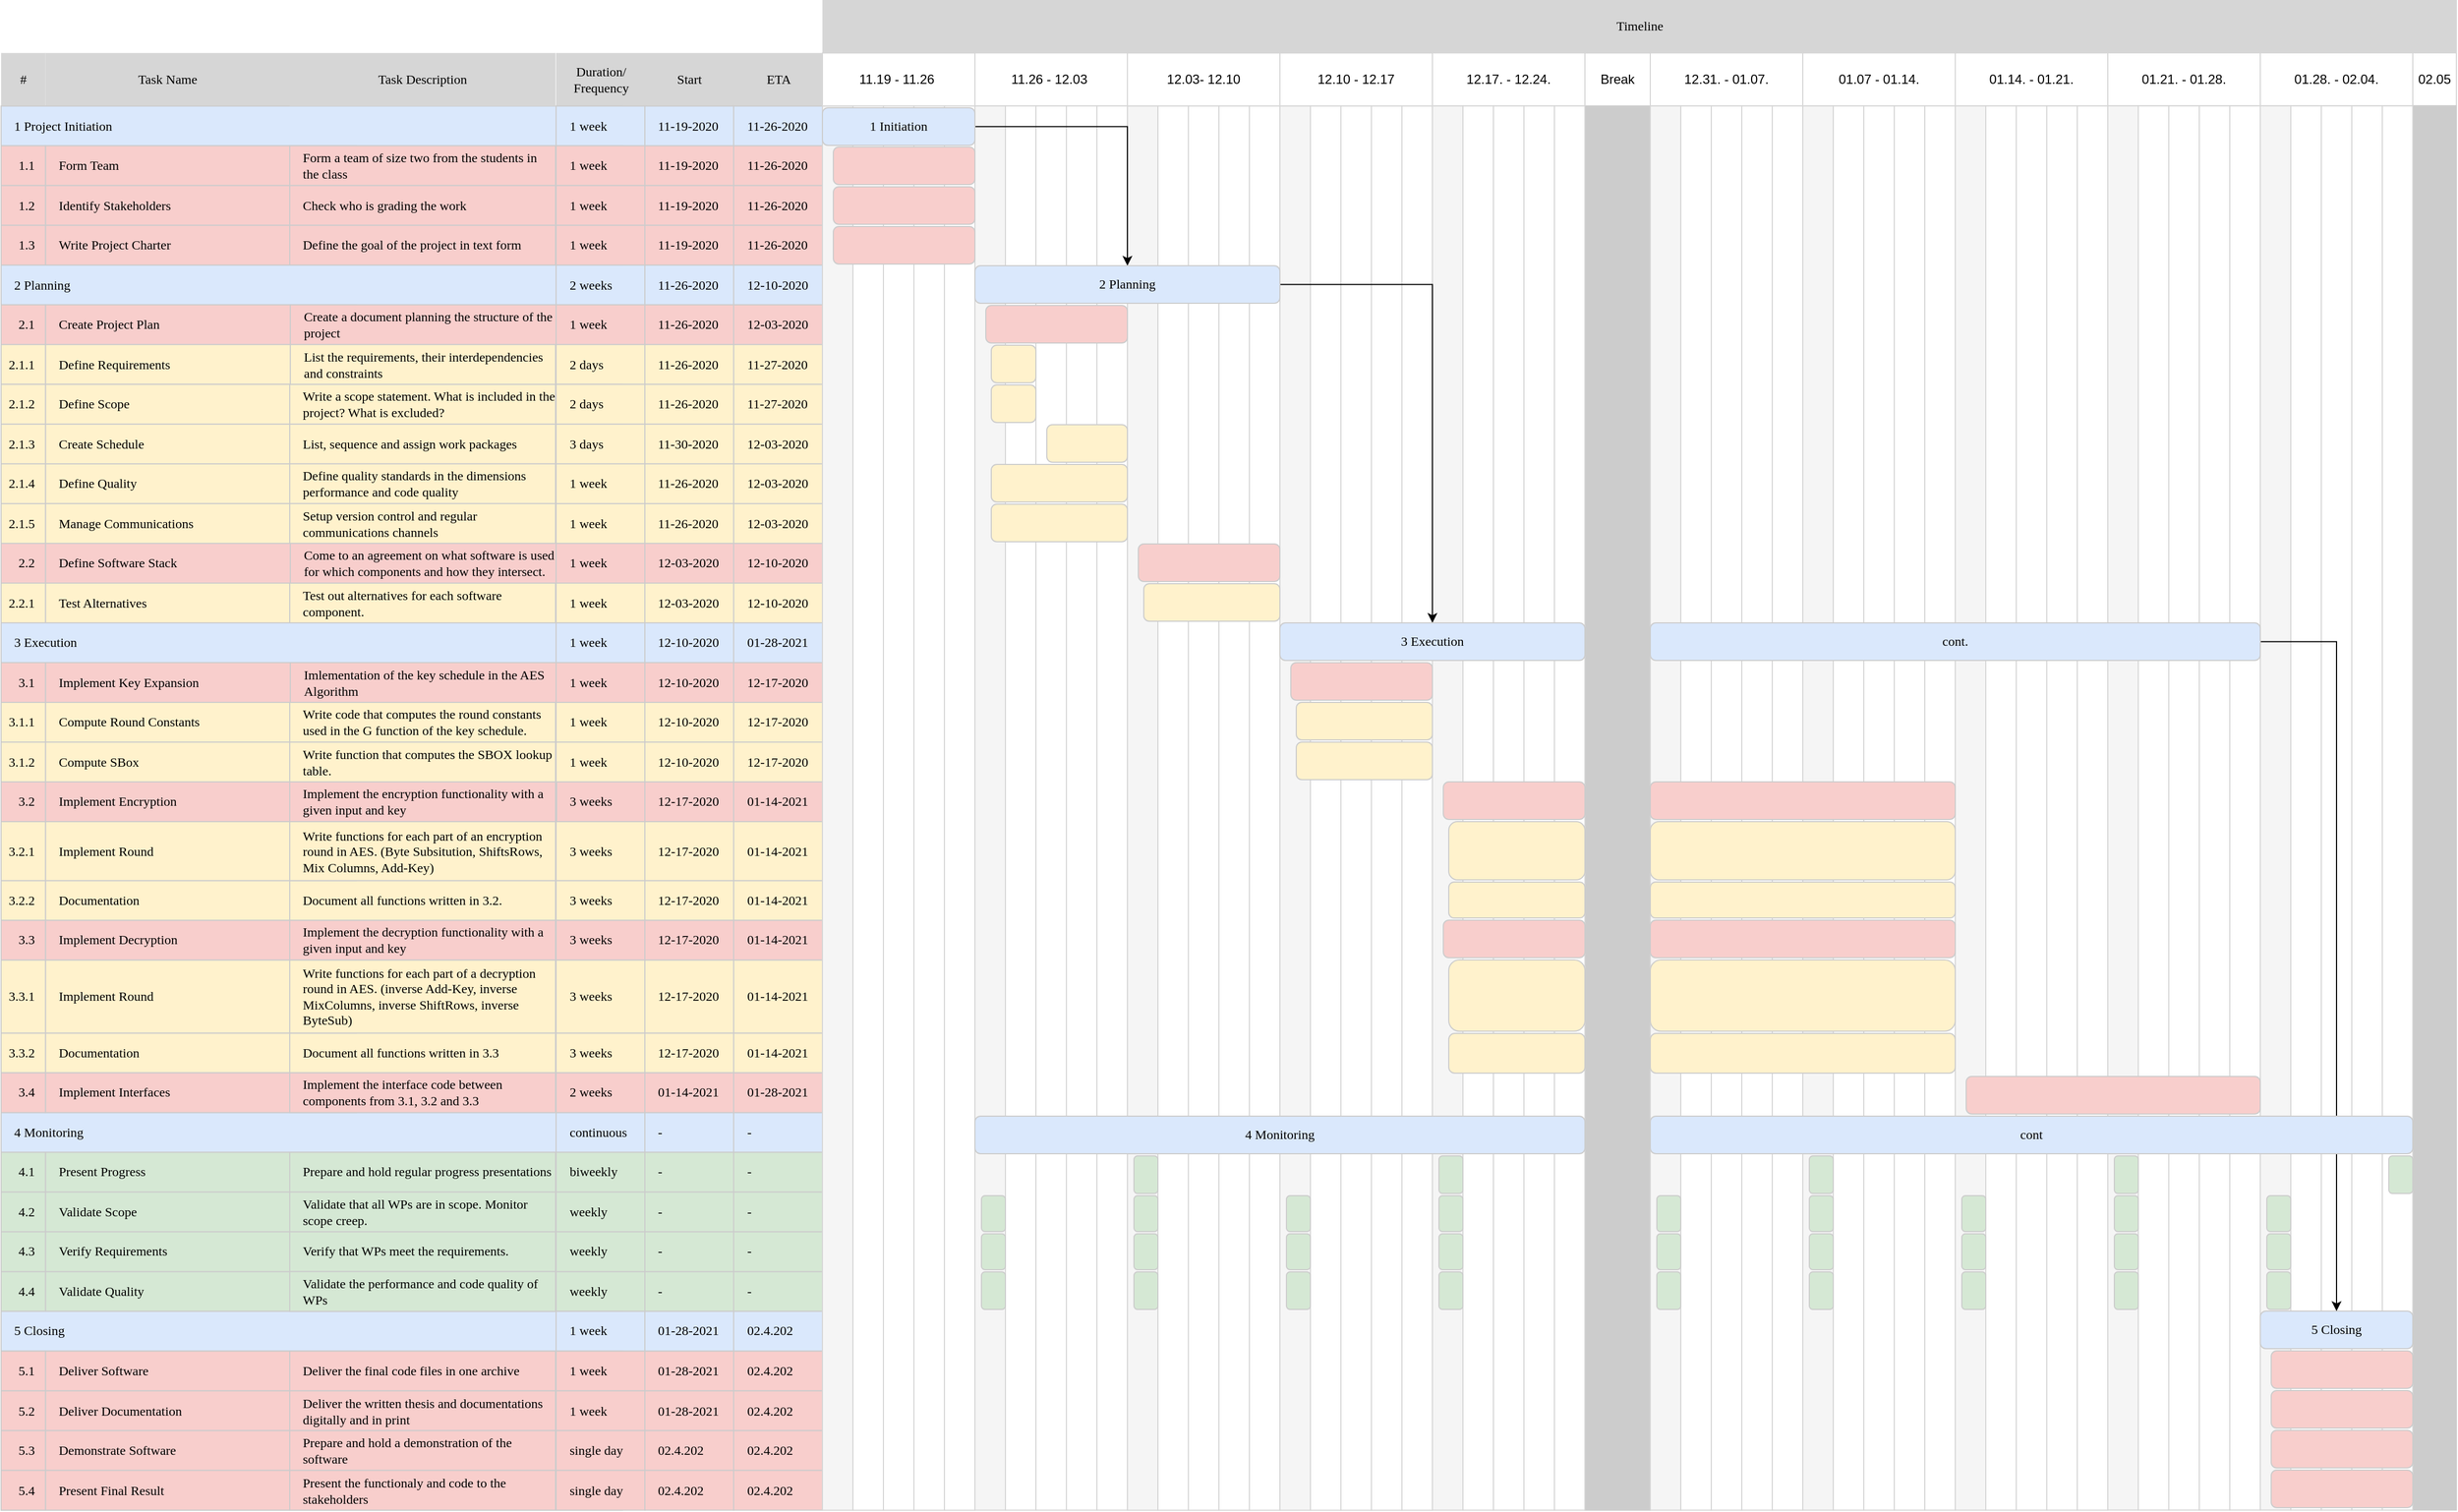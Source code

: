 <mxfile version="13.9.9" type="device"><diagram id="-Oxf_AdB-Ayv7DX5M30s" name="Gantt Chart"><mxGraphModel dx="2243" dy="1413" grid="1" gridSize="10" guides="1" tooltips="1" connect="1" arrows="0" fold="1" page="1" pageScale="1" pageWidth="1169" pageHeight="827" math="0" shadow="0"><root><mxCell id="0" value=""/><mxCell id="1" value="Chart" style="locked=1;" parent="0"/><mxCell id="Ph6dKIeJGkapFCMENS4f-157" value="&lt;span&gt;Define Quality&lt;/span&gt;" style="rounded=0;whiteSpace=wrap;html=1;fillColor=#fff2cc;align=left;spacingLeft=10;fontFamily=CMU Serif Roman;movable=1;resizable=1;rotatable=1;deletable=1;editable=1;connectable=1;strokeColor=#CCCCCC;" parent="1" vertex="1"><mxGeometry x="80.75" y="575.94" width="229.25" height="36.51" as="geometry"/></mxCell><mxCell id="Ph6dKIeJGkapFCMENS4f-65" value="#" style="rounded=0;whiteSpace=wrap;html=1;strokeColor=none;fillColor=#D6D6D6;align=center;fontFamily=CMU Serif Roman;movable=1;resizable=1;rotatable=1;deletable=1;editable=1;connectable=1;" parent="1" vertex="1"><mxGeometry x="40" y="198.68" width="40.75" height="48.679" as="geometry"/></mxCell><mxCell id="Ph6dKIeJGkapFCMENS4f-66" value="&lt;span&gt;Task Name&lt;/span&gt;" style="rounded=0;whiteSpace=wrap;html=1;strokeColor=none;fillColor=#D6D6D6;align=center;fontFamily=CMU Serif Roman;movable=1;resizable=1;rotatable=1;deletable=1;editable=1;connectable=1;" parent="1" vertex="1"><mxGeometry x="80.75" y="198.68" width="224.25" height="48.68" as="geometry"/></mxCell><mxCell id="Ph6dKIeJGkapFCMENS4f-67" value="Duration/ Frequency" style="rounded=0;whiteSpace=wrap;html=1;strokeColor=none;fillColor=#D6D6D6;align=center;fontFamily=CMU Serif Roman;movable=1;resizable=1;rotatable=1;deletable=1;editable=1;connectable=1;" parent="1" vertex="1"><mxGeometry x="549.5" y="198.68" width="81.5" height="48.679" as="geometry"/></mxCell><mxCell id="Ph6dKIeJGkapFCMENS4f-68" value="Start" style="rounded=0;whiteSpace=wrap;html=1;strokeColor=none;fillColor=#D6D6D6;align=center;fontFamily=CMU Serif Roman;movable=1;resizable=1;rotatable=1;deletable=1;editable=1;connectable=1;" parent="1" vertex="1"><mxGeometry x="631" y="198.68" width="81.5" height="48.679" as="geometry"/></mxCell><mxCell id="Ph6dKIeJGkapFCMENS4f-69" value="ETA" style="rounded=0;whiteSpace=wrap;html=1;strokeColor=none;fillColor=#D6D6D6;align=center;fontFamily=CMU Serif Roman;movable=1;resizable=1;rotatable=1;deletable=1;editable=1;connectable=1;" parent="1" vertex="1"><mxGeometry x="712.5" y="198.68" width="81.5" height="48.679" as="geometry"/></mxCell><mxCell id="Ph6dKIeJGkapFCMENS4f-70" value="&lt;span&gt;1 Project Initiation&lt;/span&gt;" style="rounded=0;whiteSpace=wrap;html=1;fillColor=#dae8fc;align=left;spacingLeft=10;fontFamily=CMU Serif Roman;movable=1;resizable=1;rotatable=1;deletable=1;editable=1;connectable=1;strokeColor=#CCCCCC;" parent="1" vertex="1"><mxGeometry x="40" y="247.359" width="570.5" height="36.509" as="geometry"/></mxCell><mxCell id="Ph6dKIeJGkapFCMENS4f-71" value="1 week" style="rounded=0;whiteSpace=wrap;html=1;fillColor=#dae8fc;align=left;spacingLeft=10;spacingRight=8;fontFamily=CMU Serif Roman;movable=1;resizable=1;rotatable=1;deletable=1;editable=1;connectable=1;strokeColor=#CCCCCC;" parent="1" vertex="1"><mxGeometry x="549.5" y="247.359" width="81.5" height="36.509" as="geometry"/></mxCell><mxCell id="Ph6dKIeJGkapFCMENS4f-72" value="11-19-2020" style="rounded=0;whiteSpace=wrap;html=1;fillColor=#dae8fc;align=left;spacingLeft=10;spacingRight=8;fontFamily=CMU Serif Roman;movable=1;resizable=1;rotatable=1;deletable=1;editable=1;connectable=1;strokeColor=#CCCCCC;" parent="1" vertex="1"><mxGeometry x="631" y="247.359" width="81.5" height="36.509" as="geometry"/></mxCell><mxCell id="Ph6dKIeJGkapFCMENS4f-73" value="11-26-2020" style="rounded=0;whiteSpace=wrap;html=1;fillColor=#dae8fc;align=left;spacingLeft=10;spacingRight=8;fontFamily=CMU Serif Roman;movable=1;resizable=1;rotatable=1;deletable=1;editable=1;connectable=1;strokeColor=#CCCCCC;" parent="1" vertex="1"><mxGeometry x="712.5" y="247.359" width="81.5" height="36.509" as="geometry"/></mxCell><mxCell id="Ph6dKIeJGkapFCMENS4f-89" value="&lt;span&gt;2 Planning&lt;/span&gt;" style="rounded=0;whiteSpace=wrap;html=1;fillColor=#dae8fc;align=left;spacingLeft=10;fontFamily=CMU Serif Roman;movable=1;resizable=1;rotatable=1;deletable=1;editable=1;connectable=1;strokeColor=#CCCCCC;" parent="1" vertex="1"><mxGeometry x="40" y="393.397" width="570.5" height="36.509" as="geometry"/></mxCell><mxCell id="Ph6dKIeJGkapFCMENS4f-90" value="2 weeks" style="rounded=0;whiteSpace=wrap;html=1;fillColor=#dae8fc;align=left;spacingLeft=10;spacingRight=8;fontFamily=CMU Serif Roman;movable=1;resizable=1;rotatable=1;deletable=1;editable=1;connectable=1;strokeColor=#CCCCCC;" parent="1" vertex="1"><mxGeometry x="549.5" y="393.397" width="81.5" height="36.509" as="geometry"/></mxCell><mxCell id="Ph6dKIeJGkapFCMENS4f-91" value="11-26-2020" style="rounded=0;whiteSpace=wrap;html=1;fillColor=#dae8fc;align=left;spacingLeft=10;spacingRight=8;fontFamily=CMU Serif Roman;movable=1;resizable=1;rotatable=1;deletable=1;editable=1;connectable=1;strokeColor=#CCCCCC;" parent="1" vertex="1"><mxGeometry x="631" y="393.397" width="81.5" height="36.509" as="geometry"/></mxCell><mxCell id="Ph6dKIeJGkapFCMENS4f-92" value="12-10-2020" style="rounded=0;whiteSpace=wrap;html=1;fillColor=#dae8fc;align=left;spacingLeft=10;spacingRight=8;fontFamily=CMU Serif Roman;movable=1;resizable=1;rotatable=1;deletable=1;editable=1;connectable=1;strokeColor=#CCCCCC;" parent="1" vertex="1"><mxGeometry x="712.5" y="393.397" width="81.5" height="36.509" as="geometry"/></mxCell><mxCell id="Ph6dKIeJGkapFCMENS4f-93" value="" style="group;movable=1;resizable=1;rotatable=1;deletable=1;editable=1;connectable=1;fillColor=#f8cecc;strokeColor=#CCCCCC;" parent="1" vertex="1" connectable="0"><mxGeometry x="40" y="283.869" width="570.5" height="109.528" as="geometry"/></mxCell><mxCell id="Ph6dKIeJGkapFCMENS4f-74" value="&lt;span&gt;Form Team&lt;/span&gt;" style="rounded=0;whiteSpace=wrap;html=1;fillColor=#f8cecc;align=left;spacingLeft=10;fontFamily=CMU Serif Roman;movable=1;resizable=1;rotatable=1;deletable=1;editable=1;connectable=1;strokeColor=#CCCCCC;" parent="Ph6dKIeJGkapFCMENS4f-93" vertex="1"><mxGeometry x="40.75" width="285.25" height="36.509" as="geometry"/></mxCell><mxCell id="Ph6dKIeJGkapFCMENS4f-75" value="1.1" style="rounded=0;whiteSpace=wrap;html=1;fillColor=#f8cecc;align=right;spacingLeft=10;spacingRight=8;fontFamily=CMU Serif Roman;movable=1;resizable=1;rotatable=1;deletable=1;editable=1;connectable=1;strokeColor=#CCCCCC;" parent="Ph6dKIeJGkapFCMENS4f-93" vertex="1"><mxGeometry width="40.75" height="36.509" as="geometry"/></mxCell><mxCell id="Ph6dKIeJGkapFCMENS4f-76" value="1 week" style="rounded=0;whiteSpace=wrap;html=1;fillColor=#f8cecc;align=left;spacingLeft=10;spacingRight=8;fontFamily=CMU Serif Roman;movable=1;resizable=1;rotatable=1;deletable=1;editable=1;connectable=1;strokeColor=#CCCCCC;" parent="Ph6dKIeJGkapFCMENS4f-93" vertex="1"><mxGeometry x="509.5" width="81.5" height="36.509" as="geometry"/></mxCell><mxCell id="Ph6dKIeJGkapFCMENS4f-77" value="11-19-2020" style="rounded=0;whiteSpace=wrap;html=1;fillColor=#f8cecc;align=left;spacingLeft=10;spacingRight=8;fontFamily=CMU Serif Roman;movable=1;resizable=1;rotatable=1;deletable=1;editable=1;connectable=1;strokeColor=#CCCCCC;" parent="Ph6dKIeJGkapFCMENS4f-93" vertex="1"><mxGeometry x="591" width="81.5" height="36.509" as="geometry"/></mxCell><mxCell id="Ph6dKIeJGkapFCMENS4f-78" value="11-26-2020" style="rounded=0;whiteSpace=wrap;html=1;fillColor=#f8cecc;align=left;spacingLeft=10;spacingRight=8;fontFamily=CMU Serif Roman;movable=1;resizable=1;rotatable=1;deletable=1;editable=1;connectable=1;strokeColor=#CCCCCC;" parent="Ph6dKIeJGkapFCMENS4f-93" vertex="1"><mxGeometry x="672.5" width="81.5" height="36.509" as="geometry"/></mxCell><mxCell id="Ph6dKIeJGkapFCMENS4f-79" value="Identify Stakeholders" style="rounded=0;whiteSpace=wrap;html=1;fillColor=#f8cecc;align=left;spacingLeft=10;fontFamily=CMU Serif Roman;movable=1;resizable=1;rotatable=1;deletable=1;editable=1;connectable=1;strokeColor=#CCCCCC;" parent="Ph6dKIeJGkapFCMENS4f-93" vertex="1"><mxGeometry x="40.75" y="36.509" width="285.25" height="36.509" as="geometry"/></mxCell><mxCell id="Ph6dKIeJGkapFCMENS4f-80" value="1.2" style="rounded=0;whiteSpace=wrap;html=1;fillColor=#f8cecc;align=right;spacingLeft=10;spacingRight=8;fontFamily=CMU Serif Roman;movable=1;resizable=1;rotatable=1;deletable=1;editable=1;connectable=1;strokeColor=#CCCCCC;" parent="Ph6dKIeJGkapFCMENS4f-93" vertex="1"><mxGeometry y="36.509" width="40.75" height="36.509" as="geometry"/></mxCell><mxCell id="Ph6dKIeJGkapFCMENS4f-81" value="1 week" style="rounded=0;whiteSpace=wrap;html=1;fillColor=#f8cecc;align=left;spacingLeft=10;spacingRight=8;fontFamily=CMU Serif Roman;movable=1;resizable=1;rotatable=1;deletable=1;editable=1;connectable=1;strokeColor=#CCCCCC;" parent="Ph6dKIeJGkapFCMENS4f-93" vertex="1"><mxGeometry x="509.5" y="36.509" width="81.5" height="36.509" as="geometry"/></mxCell><mxCell id="Ph6dKIeJGkapFCMENS4f-82" value="11-19-2020" style="rounded=0;whiteSpace=wrap;html=1;fillColor=#f8cecc;align=left;spacingLeft=10;spacingRight=8;fontFamily=CMU Serif Roman;movable=1;resizable=1;rotatable=1;deletable=1;editable=1;connectable=1;strokeColor=#CCCCCC;" parent="Ph6dKIeJGkapFCMENS4f-93" vertex="1"><mxGeometry x="591" y="36.509" width="81.5" height="36.509" as="geometry"/></mxCell><mxCell id="Ph6dKIeJGkapFCMENS4f-83" value="11-26-2020" style="rounded=0;whiteSpace=wrap;html=1;fillColor=#f8cecc;align=left;spacingLeft=10;spacingRight=8;fontFamily=CMU Serif Roman;movable=1;resizable=1;rotatable=1;deletable=1;editable=1;connectable=1;strokeColor=#CCCCCC;" parent="Ph6dKIeJGkapFCMENS4f-93" vertex="1"><mxGeometry x="672.5" y="36.509" width="81.5" height="36.509" as="geometry"/></mxCell><mxCell id="Ph6dKIeJGkapFCMENS4f-84" value="&lt;span&gt;Write Project Charter&lt;/span&gt;" style="rounded=0;whiteSpace=wrap;html=1;fillColor=#f8cecc;align=left;spacingLeft=10;fontFamily=CMU Serif Roman;movable=1;resizable=1;rotatable=1;deletable=1;editable=1;connectable=1;strokeColor=#CCCCCC;" parent="Ph6dKIeJGkapFCMENS4f-93" vertex="1"><mxGeometry x="40.75" y="73.019" width="285.25" height="36.509" as="geometry"/></mxCell><mxCell id="Ph6dKIeJGkapFCMENS4f-85" value="1.3" style="rounded=0;whiteSpace=wrap;html=1;fillColor=#f8cecc;align=right;spacingLeft=10;spacingRight=8;fontFamily=CMU Serif Roman;movable=1;resizable=1;rotatable=1;deletable=1;editable=1;connectable=1;strokeColor=#CCCCCC;" parent="Ph6dKIeJGkapFCMENS4f-93" vertex="1"><mxGeometry y="73.019" width="40.75" height="36.509" as="geometry"/></mxCell><mxCell id="Ph6dKIeJGkapFCMENS4f-86" value="1 week" style="rounded=0;whiteSpace=wrap;html=1;fillColor=#f8cecc;align=left;spacingLeft=10;spacingRight=8;fontFamily=CMU Serif Roman;movable=1;resizable=1;rotatable=1;deletable=1;editable=1;connectable=1;strokeColor=#CCCCCC;" parent="Ph6dKIeJGkapFCMENS4f-93" vertex="1"><mxGeometry x="509.5" y="73.019" width="81.5" height="36.509" as="geometry"/></mxCell><mxCell id="Ph6dKIeJGkapFCMENS4f-87" value="11-19-2020" style="rounded=0;whiteSpace=wrap;html=1;fillColor=#f8cecc;align=left;spacingLeft=10;spacingRight=8;fontFamily=CMU Serif Roman;movable=1;resizable=1;rotatable=1;deletable=1;editable=1;connectable=1;strokeColor=#CCCCCC;" parent="Ph6dKIeJGkapFCMENS4f-93" vertex="1"><mxGeometry x="591" y="73.019" width="81.5" height="36.509" as="geometry"/></mxCell><mxCell id="Ph6dKIeJGkapFCMENS4f-88" value="11-26-2020" style="rounded=0;whiteSpace=wrap;html=1;fillColor=#f8cecc;align=left;spacingLeft=10;spacingRight=8;fontFamily=CMU Serif Roman;movable=1;resizable=1;rotatable=1;deletable=1;editable=1;connectable=1;strokeColor=#CCCCCC;" parent="Ph6dKIeJGkapFCMENS4f-93" vertex="1"><mxGeometry x="672.5" y="73.019" width="81.5" height="36.509" as="geometry"/></mxCell><mxCell id="Ph6dKIeJGkapFCMENS4f-320" value="Form a team of size two from the students in the class" style="rounded=0;whiteSpace=wrap;html=1;fillColor=#f8cecc;align=left;spacingLeft=10;fontFamily=CMU Serif Roman;movable=1;resizable=1;rotatable=1;deletable=1;editable=1;connectable=1;strokeColor=#CCCCCC;" parent="Ph6dKIeJGkapFCMENS4f-93" vertex="1"><mxGeometry x="265" width="244" height="36.51" as="geometry"/></mxCell><mxCell id="Ph6dKIeJGkapFCMENS4f-321" value="Check who is grading the work" style="rounded=0;whiteSpace=wrap;html=1;fillColor=#f8cecc;align=left;spacingLeft=10;fontFamily=CMU Serif Roman;movable=1;resizable=1;rotatable=1;deletable=1;editable=1;connectable=1;strokeColor=#CCCCCC;" parent="Ph6dKIeJGkapFCMENS4f-93" vertex="1"><mxGeometry x="265" y="36.51" width="244" height="36.51" as="geometry"/></mxCell><mxCell id="Ph6dKIeJGkapFCMENS4f-322" value="&lt;span&gt;Define the goal of the project in text form&lt;/span&gt;" style="rounded=0;whiteSpace=wrap;html=1;fillColor=#f8cecc;align=left;spacingLeft=10;fontFamily=CMU Serif Roman;movable=1;resizable=1;rotatable=1;deletable=1;editable=1;connectable=1;strokeColor=#CCCCCC;" parent="Ph6dKIeJGkapFCMENS4f-93" vertex="1"><mxGeometry x="265" y="73.02" width="244" height="36.51" as="geometry"/></mxCell><mxCell id="Ph6dKIeJGkapFCMENS4f-100" value="Define Software Stack" style="rounded=0;whiteSpace=wrap;html=1;fillColor=#f8cecc;align=left;spacingLeft=10;fontFamily=CMU Serif Roman;movable=1;resizable=1;rotatable=1;deletable=1;editable=1;connectable=1;strokeColor=#CCCCCC;" parent="1" vertex="1"><mxGeometry x="80.75" y="648.963" width="285.25" height="36.509" as="geometry"/></mxCell><mxCell id="Ph6dKIeJGkapFCMENS4f-101" value="2.2" style="rounded=0;whiteSpace=wrap;html=1;fillColor=#f8cecc;align=right;spacingLeft=10;spacingRight=8;fontFamily=CMU Serif Roman;movable=1;resizable=1;rotatable=1;deletable=1;editable=1;connectable=1;strokeColor=#CCCCCC;" parent="1" vertex="1"><mxGeometry x="40" y="648.963" width="40.75" height="36.509" as="geometry"/></mxCell><mxCell id="Ph6dKIeJGkapFCMENS4f-102" value="1 week" style="rounded=0;whiteSpace=wrap;html=1;fillColor=#f8cecc;align=left;spacingLeft=10;spacingRight=8;fontFamily=CMU Serif Roman;movable=1;resizable=1;rotatable=1;deletable=1;editable=1;connectable=1;strokeColor=#CCCCCC;" parent="1" vertex="1"><mxGeometry x="549.5" y="648.963" width="81.5" height="36.509" as="geometry"/></mxCell><mxCell id="Ph6dKIeJGkapFCMENS4f-103" value="12-03-2020" style="rounded=0;whiteSpace=wrap;html=1;fillColor=#f8cecc;align=left;spacingLeft=10;spacingRight=8;fontFamily=CMU Serif Roman;movable=1;resizable=1;rotatable=1;deletable=1;editable=1;connectable=1;strokeColor=#CCCCCC;" parent="1" vertex="1"><mxGeometry x="631" y="648.963" width="81.5" height="36.509" as="geometry"/></mxCell><mxCell id="Ph6dKIeJGkapFCMENS4f-104" value="12-10-2020" style="rounded=0;whiteSpace=wrap;html=1;fillColor=#f8cecc;align=left;spacingLeft=10;spacingRight=8;fontFamily=CMU Serif Roman;movable=1;resizable=1;rotatable=1;deletable=1;editable=1;connectable=1;strokeColor=#CCCCCC;" parent="1" vertex="1"><mxGeometry x="712.5" y="648.963" width="81.5" height="36.509" as="geometry"/></mxCell><mxCell id="Ph6dKIeJGkapFCMENS4f-125" value="&lt;span&gt;Create Schedule&lt;/span&gt;" style="rounded=0;whiteSpace=wrap;html=1;fillColor=#fff2cc;align=left;spacingLeft=10;fontFamily=CMU Serif Roman;movable=1;resizable=1;rotatable=1;deletable=1;editable=1;connectable=1;strokeColor=#CCCCCC;" parent="1" vertex="1"><mxGeometry x="80.75" y="539.435" width="285.25" height="36.509" as="geometry"/></mxCell><mxCell id="Ph6dKIeJGkapFCMENS4f-126" value="2.1.3" style="rounded=0;whiteSpace=wrap;html=1;fillColor=#fff2cc;align=right;spacingLeft=10;spacingRight=8;fontFamily=CMU Serif Roman;movable=1;resizable=1;rotatable=1;deletable=1;editable=1;connectable=1;strokeColor=#CCCCCC;" parent="1" vertex="1"><mxGeometry x="40" y="539.435" width="40.75" height="36.509" as="geometry"/></mxCell><mxCell id="Ph6dKIeJGkapFCMENS4f-127" value="3 days" style="rounded=0;whiteSpace=wrap;html=1;fillColor=#fff2cc;align=left;spacingLeft=10;spacingRight=8;fontFamily=CMU Serif Roman;movable=1;resizable=1;rotatable=1;deletable=1;editable=1;connectable=1;strokeColor=#CCCCCC;" parent="1" vertex="1"><mxGeometry x="549.5" y="539.435" width="81.5" height="36.509" as="geometry"/></mxCell><mxCell id="Ph6dKIeJGkapFCMENS4f-128" value="11-30-2020" style="rounded=0;whiteSpace=wrap;html=1;fillColor=#fff2cc;align=left;spacingLeft=10;spacingRight=8;fontFamily=CMU Serif Roman;movable=1;resizable=1;rotatable=1;deletable=1;editable=1;connectable=1;strokeColor=#CCCCCC;" parent="1" vertex="1"><mxGeometry x="631" y="539.435" width="81.5" height="36.509" as="geometry"/></mxCell><mxCell id="Ph6dKIeJGkapFCMENS4f-129" value="12-03-2020" style="rounded=0;whiteSpace=wrap;html=1;fillColor=#fff2cc;align=left;spacingLeft=10;spacingRight=8;fontFamily=CMU Serif Roman;movable=1;resizable=1;rotatable=1;deletable=1;editable=1;connectable=1;strokeColor=#CCCCCC;" parent="1" vertex="1"><mxGeometry x="712.5" y="539.435" width="81.5" height="36.509" as="geometry"/></mxCell><mxCell id="Ph6dKIeJGkapFCMENS4f-130" value="&lt;span&gt;Test Alternatives&lt;/span&gt;" style="rounded=0;whiteSpace=wrap;html=1;fillColor=#fff2cc;align=left;spacingLeft=10;fontFamily=CMU Serif Roman;movable=1;resizable=1;rotatable=1;deletable=1;editable=1;connectable=1;strokeColor=#CCCCCC;" parent="1" vertex="1"><mxGeometry x="80.75" y="685.472" width="285.25" height="36.509" as="geometry"/></mxCell><mxCell id="Ph6dKIeJGkapFCMENS4f-131" value="2.2.1" style="rounded=0;whiteSpace=wrap;html=1;fillColor=#fff2cc;align=right;spacingLeft=10;spacingRight=8;fontFamily=CMU Serif Roman;movable=1;resizable=1;rotatable=1;deletable=1;editable=1;connectable=1;strokeColor=#CCCCCC;" parent="1" vertex="1"><mxGeometry x="40" y="685.472" width="40.75" height="36.509" as="geometry"/></mxCell><mxCell id="Ph6dKIeJGkapFCMENS4f-132" value="1 week" style="rounded=0;whiteSpace=wrap;html=1;fillColor=#fff2cc;align=left;spacingLeft=10;spacingRight=8;fontFamily=CMU Serif Roman;movable=1;resizable=1;rotatable=1;deletable=1;editable=1;connectable=1;strokeColor=#CCCCCC;" parent="1" vertex="1"><mxGeometry x="549.5" y="685.472" width="81.5" height="36.509" as="geometry"/></mxCell><mxCell id="Ph6dKIeJGkapFCMENS4f-133" value="12-03-2020" style="rounded=0;whiteSpace=wrap;html=1;fillColor=#fff2cc;align=left;spacingLeft=10;spacingRight=8;fontFamily=CMU Serif Roman;movable=1;resizable=1;rotatable=1;deletable=1;editable=1;connectable=1;strokeColor=#CCCCCC;" parent="1" vertex="1"><mxGeometry x="631" y="685.472" width="81.5" height="36.509" as="geometry"/></mxCell><mxCell id="Ph6dKIeJGkapFCMENS4f-134" value="12-10-2020" style="rounded=0;whiteSpace=wrap;html=1;fillColor=#fff2cc;align=left;spacingLeft=10;spacingRight=8;fontFamily=CMU Serif Roman;movable=1;resizable=1;rotatable=1;deletable=1;editable=1;connectable=1;strokeColor=#CCCCCC;" parent="1" vertex="1"><mxGeometry x="712.5" y="685.472" width="81.5" height="36.509" as="geometry"/></mxCell><mxCell id="Ph6dKIeJGkapFCMENS4f-170" value="&lt;span&gt;3 Execution&lt;/span&gt;" style="rounded=0;whiteSpace=wrap;html=1;fillColor=#dae8fc;align=left;spacingLeft=10;fontFamily=CMU Serif Roman;movable=1;resizable=1;rotatable=1;deletable=1;editable=1;connectable=1;strokeColor=#CCCCCC;" parent="1" vertex="1"><mxGeometry x="40" y="721.982" width="570.5" height="36.509" as="geometry"/></mxCell><mxCell id="Ph6dKIeJGkapFCMENS4f-171" value="1 week" style="rounded=0;whiteSpace=wrap;html=1;fillColor=#dae8fc;align=left;spacingLeft=10;spacingRight=8;fontFamily=CMU Serif Roman;movable=1;resizable=1;rotatable=1;deletable=1;editable=1;connectable=1;strokeColor=#CCCCCC;" parent="1" vertex="1"><mxGeometry x="549.5" y="721.982" width="81.5" height="36.509" as="geometry"/></mxCell><mxCell id="Ph6dKIeJGkapFCMENS4f-172" value="12-10-2020" style="rounded=0;whiteSpace=wrap;html=1;fillColor=#dae8fc;align=left;spacingLeft=10;spacingRight=8;fontFamily=CMU Serif Roman;movable=1;resizable=1;rotatable=1;deletable=1;editable=1;connectable=1;strokeColor=#CCCCCC;" parent="1" vertex="1"><mxGeometry x="631" y="721.982" width="81.5" height="36.509" as="geometry"/></mxCell><mxCell id="Ph6dKIeJGkapFCMENS4f-173" value="01-28-2021" style="rounded=0;whiteSpace=wrap;html=1;fillColor=#dae8fc;align=left;spacingLeft=10;spacingRight=8;fontFamily=CMU Serif Roman;movable=1;resizable=1;rotatable=1;deletable=1;editable=1;connectable=1;strokeColor=#CCCCCC;" parent="1" vertex="1"><mxGeometry x="712.5" y="721.982" width="81.5" height="36.509" as="geometry"/></mxCell><mxCell id="Ph6dKIeJGkapFCMENS4f-174" value="&lt;span&gt;Implement Key Expansion&lt;/span&gt;" style="rounded=0;whiteSpace=wrap;html=1;fillColor=#f8cecc;align=left;spacingLeft=10;fontFamily=CMU Serif Roman;movable=1;resizable=1;rotatable=1;deletable=1;editable=1;connectable=1;strokeColor=#CCCCCC;" parent="1" vertex="1"><mxGeometry x="80.75" y="758.491" width="285.25" height="36.509" as="geometry"/></mxCell><mxCell id="Ph6dKIeJGkapFCMENS4f-175" value="3.1" style="rounded=0;whiteSpace=wrap;html=1;fillColor=#f8cecc;align=right;spacingLeft=10;spacingRight=8;fontFamily=CMU Serif Roman;movable=1;resizable=1;rotatable=1;deletable=1;editable=1;connectable=1;strokeColor=#CCCCCC;" parent="1" vertex="1"><mxGeometry x="40" y="758.491" width="40.75" height="36.509" as="geometry"/></mxCell><mxCell id="Ph6dKIeJGkapFCMENS4f-176" value="1 week" style="rounded=0;whiteSpace=wrap;html=1;fillColor=#f8cecc;align=left;spacingLeft=10;spacingRight=8;fontFamily=CMU Serif Roman;movable=1;resizable=1;rotatable=1;deletable=1;editable=1;connectable=1;strokeColor=#CCCCCC;" parent="1" vertex="1"><mxGeometry x="549.5" y="758.491" width="81.5" height="36.509" as="geometry"/></mxCell><mxCell id="Ph6dKIeJGkapFCMENS4f-177" value="12-10-2020" style="rounded=0;whiteSpace=wrap;html=1;fillColor=#f8cecc;align=left;spacingLeft=10;spacingRight=8;fontFamily=CMU Serif Roman;movable=1;resizable=1;rotatable=1;deletable=1;editable=1;connectable=1;strokeColor=#CCCCCC;" parent="1" vertex="1"><mxGeometry x="631" y="758.491" width="81.5" height="36.509" as="geometry"/></mxCell><mxCell id="Ph6dKIeJGkapFCMENS4f-178" value="12-17-2020" style="rounded=0;whiteSpace=wrap;html=1;fillColor=#f8cecc;align=left;spacingLeft=10;spacingRight=8;fontFamily=CMU Serif Roman;movable=1;resizable=1;rotatable=1;deletable=1;editable=1;connectable=1;strokeColor=#CCCCCC;" parent="1" vertex="1"><mxGeometry x="712.5" y="758.491" width="81.5" height="36.509" as="geometry"/></mxCell><mxCell id="Ph6dKIeJGkapFCMENS4f-223" value="&lt;span&gt;Compute Round Constants&lt;/span&gt;" style="rounded=0;whiteSpace=wrap;html=1;fillColor=#fff2cc;align=left;spacingLeft=10;fontFamily=CMU Serif Roman;movable=1;resizable=1;rotatable=1;deletable=1;editable=1;connectable=1;strokeColor=#CCCCCC;" parent="1" vertex="1"><mxGeometry x="80.75" y="795.001" width="285.25" height="36.509" as="geometry"/></mxCell><mxCell id="Ph6dKIeJGkapFCMENS4f-224" value="3.1.1" style="rounded=0;whiteSpace=wrap;html=1;fillColor=#fff2cc;align=right;spacingLeft=10;spacingRight=8;fontFamily=CMU Serif Roman;movable=1;resizable=1;rotatable=1;deletable=1;editable=1;connectable=1;strokeColor=#CCCCCC;" parent="1" vertex="1"><mxGeometry x="40" y="795.001" width="40.75" height="36.509" as="geometry"/></mxCell><mxCell id="Ph6dKIeJGkapFCMENS4f-225" value="1 week" style="rounded=0;whiteSpace=wrap;html=1;fillColor=#fff2cc;align=left;spacingLeft=10;spacingRight=8;fontFamily=CMU Serif Roman;movable=1;resizable=1;rotatable=1;deletable=1;editable=1;connectable=1;strokeColor=#CCCCCC;" parent="1" vertex="1"><mxGeometry x="549.5" y="795.001" width="81.5" height="36.509" as="geometry"/></mxCell><mxCell id="Ph6dKIeJGkapFCMENS4f-226" value="12-10-2020" style="rounded=0;whiteSpace=wrap;html=1;fillColor=#fff2cc;align=left;spacingLeft=10;spacingRight=8;fontFamily=CMU Serif Roman;movable=1;resizable=1;rotatable=1;deletable=1;editable=1;connectable=1;strokeColor=#CCCCCC;" parent="1" vertex="1"><mxGeometry x="631" y="795.001" width="81.5" height="36.509" as="geometry"/></mxCell><mxCell id="Ph6dKIeJGkapFCMENS4f-227" value="12-17-2020" style="rounded=0;whiteSpace=wrap;html=1;fillColor=#fff2cc;align=left;spacingLeft=10;spacingRight=8;fontFamily=CMU Serif Roman;movable=1;resizable=1;rotatable=1;deletable=1;editable=1;connectable=1;strokeColor=#CCCCCC;" parent="1" vertex="1"><mxGeometry x="712.5" y="795.001" width="81.5" height="36.509" as="geometry"/></mxCell><mxCell id="Ph6dKIeJGkapFCMENS4f-228" value="&lt;span&gt;Compute SBox&lt;/span&gt;" style="rounded=0;whiteSpace=wrap;html=1;fillColor=#fff2cc;align=left;spacingLeft=10;fontFamily=CMU Serif Roman;movable=1;resizable=1;rotatable=1;deletable=1;editable=1;connectable=1;strokeColor=#CCCCCC;" parent="1" vertex="1"><mxGeometry x="80.75" y="831.51" width="285.25" height="36.509" as="geometry"/></mxCell><mxCell id="Ph6dKIeJGkapFCMENS4f-229" value="3.1.2" style="rounded=0;whiteSpace=wrap;html=1;fillColor=#fff2cc;align=right;spacingLeft=10;spacingRight=8;fontFamily=CMU Serif Roman;movable=1;resizable=1;rotatable=1;deletable=1;editable=1;connectable=1;strokeColor=#CCCCCC;" parent="1" vertex="1"><mxGeometry x="40" y="831.51" width="40.75" height="36.509" as="geometry"/></mxCell><mxCell id="Ph6dKIeJGkapFCMENS4f-230" value="1 week" style="rounded=0;whiteSpace=wrap;html=1;fillColor=#fff2cc;align=left;spacingLeft=10;spacingRight=8;fontFamily=CMU Serif Roman;movable=1;resizable=1;rotatable=1;deletable=1;editable=1;connectable=1;strokeColor=#CCCCCC;" parent="1" vertex="1"><mxGeometry x="549.5" y="831.51" width="81.5" height="36.509" as="geometry"/></mxCell><mxCell id="Ph6dKIeJGkapFCMENS4f-231" value="12-10-2020" style="rounded=0;whiteSpace=wrap;html=1;fillColor=#fff2cc;align=left;spacingLeft=10;spacingRight=8;fontFamily=CMU Serif Roman;movable=1;resizable=1;rotatable=1;deletable=1;editable=1;connectable=1;strokeColor=#CCCCCC;" parent="1" vertex="1"><mxGeometry x="631" y="831.51" width="81.5" height="36.509" as="geometry"/></mxCell><mxCell id="Ph6dKIeJGkapFCMENS4f-232" value="12-17-2020" style="rounded=0;whiteSpace=wrap;html=1;fillColor=#fff2cc;align=left;spacingLeft=10;spacingRight=8;fontFamily=CMU Serif Roman;movable=1;resizable=1;rotatable=1;deletable=1;editable=1;connectable=1;strokeColor=#CCCCCC;" parent="1" vertex="1"><mxGeometry x="712.5" y="831.51" width="81.5" height="36.509" as="geometry"/></mxCell><mxCell id="Ph6dKIeJGkapFCMENS4f-233" value="&lt;span&gt;Implement Encryption&lt;/span&gt;" style="rounded=0;whiteSpace=wrap;html=1;fillColor=#f8cecc;align=left;spacingLeft=10;fontFamily=CMU Serif Roman;movable=1;resizable=1;rotatable=1;deletable=1;editable=1;connectable=1;strokeColor=#CCCCCC;" parent="1" vertex="1"><mxGeometry x="80.75" y="868.02" width="285.25" height="36.509" as="geometry"/></mxCell><mxCell id="Ph6dKIeJGkapFCMENS4f-234" value="3.2" style="rounded=0;whiteSpace=wrap;html=1;fillColor=#f8cecc;align=right;spacingLeft=10;spacingRight=8;fontFamily=CMU Serif Roman;movable=1;resizable=1;rotatable=1;deletable=1;editable=1;connectable=1;strokeColor=#CCCCCC;" parent="1" vertex="1"><mxGeometry x="40" y="868.02" width="40.75" height="36.509" as="geometry"/></mxCell><mxCell id="Ph6dKIeJGkapFCMENS4f-235" value="3 weeks" style="rounded=0;whiteSpace=wrap;html=1;fillColor=#f8cecc;align=left;spacingLeft=10;spacingRight=8;fontFamily=CMU Serif Roman;movable=1;resizable=1;rotatable=1;deletable=1;editable=1;connectable=1;strokeColor=#CCCCCC;" parent="1" vertex="1"><mxGeometry x="550" y="868.02" width="81" height="36.51" as="geometry"/></mxCell><mxCell id="Ph6dKIeJGkapFCMENS4f-236" value="12-17-2020" style="rounded=0;whiteSpace=wrap;html=1;fillColor=#f8cecc;align=left;spacingLeft=10;spacingRight=8;fontFamily=CMU Serif Roman;movable=1;resizable=1;rotatable=1;deletable=1;editable=1;connectable=1;strokeColor=#CCCCCC;" parent="1" vertex="1"><mxGeometry x="631" y="868.02" width="81.5" height="36.509" as="geometry"/></mxCell><mxCell id="Ph6dKIeJGkapFCMENS4f-237" value="01-14-2021" style="rounded=0;whiteSpace=wrap;html=1;fillColor=#f8cecc;align=left;spacingLeft=10;spacingRight=8;fontFamily=CMU Serif Roman;movable=1;resizable=1;rotatable=1;deletable=1;editable=1;connectable=1;strokeColor=#CCCCCC;" parent="1" vertex="1"><mxGeometry x="712.5" y="868.02" width="81.5" height="36.509" as="geometry"/></mxCell><mxCell id="Ph6dKIeJGkapFCMENS4f-243" value="&lt;span&gt;Documentation&lt;/span&gt;" style="rounded=0;whiteSpace=wrap;html=1;fillColor=#fff2cc;align=left;spacingLeft=10;fontFamily=CMU Serif Roman;movable=1;resizable=1;rotatable=1;deletable=1;editable=1;connectable=1;strokeColor=#CCCCCC;" parent="1" vertex="1"><mxGeometry x="80.75" y="958.678" width="285.25" height="36.509" as="geometry"/></mxCell><mxCell id="Ph6dKIeJGkapFCMENS4f-244" value="3.2.2" style="rounded=0;whiteSpace=wrap;html=1;fillColor=#fff2cc;align=right;spacingLeft=10;spacingRight=8;fontFamily=CMU Serif Roman;movable=1;resizable=1;rotatable=1;deletable=1;editable=1;connectable=1;strokeColor=#CCCCCC;" parent="1" vertex="1"><mxGeometry x="40" y="958.678" width="40.75" height="36.509" as="geometry"/></mxCell><mxCell id="Ph6dKIeJGkapFCMENS4f-245" value="3 weeks" style="rounded=0;whiteSpace=wrap;html=1;fillColor=#fff2cc;align=left;spacingLeft=10;spacingRight=8;fontFamily=CMU Serif Roman;movable=1;resizable=1;rotatable=1;deletable=1;editable=1;connectable=1;strokeColor=#CCCCCC;" parent="1" vertex="1"><mxGeometry x="549.5" y="958.678" width="81.5" height="36.509" as="geometry"/></mxCell><mxCell id="Ph6dKIeJGkapFCMENS4f-246" value="12-17-2020" style="rounded=0;whiteSpace=wrap;html=1;fillColor=#fff2cc;align=left;spacingLeft=10;spacingRight=8;fontFamily=CMU Serif Roman;movable=1;resizable=1;rotatable=1;deletable=1;editable=1;connectable=1;strokeColor=#CCCCCC;" parent="1" vertex="1"><mxGeometry x="631" y="958.678" width="81.5" height="36.509" as="geometry"/></mxCell><mxCell id="Ph6dKIeJGkapFCMENS4f-247" value="&lt;span&gt;01-14-2021&lt;/span&gt;" style="rounded=0;whiteSpace=wrap;html=1;fillColor=#fff2cc;align=left;spacingLeft=10;spacingRight=8;fontFamily=CMU Serif Roman;movable=1;resizable=1;rotatable=1;deletable=1;editable=1;connectable=1;strokeColor=#CCCCCC;" parent="1" vertex="1"><mxGeometry x="712.5" y="958.678" width="81.5" height="36.509" as="geometry"/></mxCell><mxCell id="Ph6dKIeJGkapFCMENS4f-248" value="&lt;span&gt;Implement Decryption&lt;/span&gt;" style="rounded=0;whiteSpace=wrap;html=1;fillColor=#f8cecc;align=left;spacingLeft=10;fontFamily=CMU Serif Roman;movable=1;resizable=1;rotatable=1;deletable=1;editable=1;connectable=1;strokeColor=#CCCCCC;" parent="1" vertex="1"><mxGeometry x="80.75" y="995.188" width="285.25" height="36.509" as="geometry"/></mxCell><mxCell id="Ph6dKIeJGkapFCMENS4f-249" value="3.3" style="rounded=0;whiteSpace=wrap;html=1;fillColor=#f8cecc;align=right;spacingLeft=10;spacingRight=8;fontFamily=CMU Serif Roman;movable=1;resizable=1;rotatable=1;deletable=1;editable=1;connectable=1;strokeColor=#CCCCCC;" parent="1" vertex="1"><mxGeometry x="40" y="995.188" width="40.75" height="36.509" as="geometry"/></mxCell><mxCell id="Ph6dKIeJGkapFCMENS4f-250" value="3 weeks" style="rounded=0;whiteSpace=wrap;html=1;fillColor=#f8cecc;align=left;spacingLeft=10;spacingRight=8;fontFamily=CMU Serif Roman;movable=1;resizable=1;rotatable=1;deletable=1;editable=1;connectable=1;strokeColor=#CCCCCC;" parent="1" vertex="1"><mxGeometry x="549.5" y="995.188" width="81.5" height="36.509" as="geometry"/></mxCell><mxCell id="Ph6dKIeJGkapFCMENS4f-251" value="12-17-2020" style="rounded=0;whiteSpace=wrap;html=1;fillColor=#f8cecc;align=left;spacingLeft=10;spacingRight=8;fontFamily=CMU Serif Roman;movable=1;resizable=1;rotatable=1;deletable=1;editable=1;connectable=1;strokeColor=#CCCCCC;" parent="1" vertex="1"><mxGeometry x="631" y="995.188" width="81.5" height="36.509" as="geometry"/></mxCell><mxCell id="Ph6dKIeJGkapFCMENS4f-252" value="01-14-2021" style="rounded=0;whiteSpace=wrap;html=1;fillColor=#f8cecc;align=left;spacingLeft=10;spacingRight=8;fontFamily=CMU Serif Roman;movable=1;resizable=1;rotatable=1;deletable=1;editable=1;connectable=1;strokeColor=#CCCCCC;" parent="1" vertex="1"><mxGeometry x="712.5" y="995.188" width="81.5" height="36.509" as="geometry"/></mxCell><mxCell id="Ph6dKIeJGkapFCMENS4f-258" value="&lt;span&gt;Documentation&lt;/span&gt;" style="rounded=0;whiteSpace=wrap;html=1;fillColor=#fff2cc;align=left;spacingLeft=10;fontFamily=CMU Serif Roman;movable=1;resizable=1;rotatable=1;deletable=1;editable=1;connectable=1;strokeColor=#CCCCCC;" parent="1" vertex="1"><mxGeometry x="80.75" y="1098.677" width="285.25" height="36.509" as="geometry"/></mxCell><mxCell id="Ph6dKIeJGkapFCMENS4f-259" value="3.3.2" style="rounded=0;whiteSpace=wrap;html=1;fillColor=#fff2cc;align=right;spacingLeft=10;spacingRight=8;fontFamily=CMU Serif Roman;movable=1;resizable=1;rotatable=1;deletable=1;editable=1;connectable=1;strokeColor=#CCCCCC;" parent="1" vertex="1"><mxGeometry x="40" y="1098.677" width="40.75" height="36.509" as="geometry"/></mxCell><mxCell id="Ph6dKIeJGkapFCMENS4f-260" value="3 weeks" style="rounded=0;whiteSpace=wrap;html=1;fillColor=#fff2cc;align=left;spacingLeft=10;spacingRight=8;fontFamily=CMU Serif Roman;movable=1;resizable=1;rotatable=1;deletable=1;editable=1;connectable=1;strokeColor=#CCCCCC;" parent="1" vertex="1"><mxGeometry x="549.5" y="1098.677" width="81.5" height="36.509" as="geometry"/></mxCell><mxCell id="Ph6dKIeJGkapFCMENS4f-261" value="12-17-2020" style="rounded=0;whiteSpace=wrap;html=1;fillColor=#fff2cc;align=left;spacingLeft=10;spacingRight=8;fontFamily=CMU Serif Roman;movable=1;resizable=1;rotatable=1;deletable=1;editable=1;connectable=1;strokeColor=#CCCCCC;" parent="1" vertex="1"><mxGeometry x="631" y="1098.677" width="81.5" height="36.509" as="geometry"/></mxCell><mxCell id="Ph6dKIeJGkapFCMENS4f-262" value="01-14-2021" style="rounded=0;whiteSpace=wrap;html=1;fillColor=#fff2cc;align=left;spacingLeft=10;spacingRight=8;fontFamily=CMU Serif Roman;movable=1;resizable=1;rotatable=1;deletable=1;editable=1;connectable=1;strokeColor=#CCCCCC;" parent="1" vertex="1"><mxGeometry x="712.5" y="1098.677" width="81.5" height="36.509" as="geometry"/></mxCell><mxCell id="Ph6dKIeJGkapFCMENS4f-263" value="&lt;span&gt;4 Monitoring&lt;br&gt;&lt;/span&gt;" style="rounded=0;whiteSpace=wrap;html=1;fillColor=#dae8fc;align=left;spacingLeft=10;fontFamily=CMU Serif Roman;movable=1;resizable=1;rotatable=1;deletable=1;editable=1;connectable=1;strokeColor=#CCCCCC;" parent="1" vertex="1"><mxGeometry x="40" y="1171.696" width="570.5" height="36.509" as="geometry"/></mxCell><mxCell id="Ph6dKIeJGkapFCMENS4f-264" value="continuous" style="rounded=0;whiteSpace=wrap;html=1;fillColor=#dae8fc;align=left;spacingLeft=10;spacingRight=8;fontFamily=CMU Serif Roman;movable=1;resizable=1;rotatable=1;deletable=1;editable=1;connectable=1;strokeColor=#CCCCCC;" parent="1" vertex="1"><mxGeometry x="549.5" y="1171.696" width="81.5" height="36.509" as="geometry"/></mxCell><mxCell id="Ph6dKIeJGkapFCMENS4f-265" value="-" style="rounded=0;whiteSpace=wrap;html=1;fillColor=#dae8fc;align=left;spacingLeft=10;spacingRight=8;fontFamily=CMU Serif Roman;movable=1;resizable=1;rotatable=1;deletable=1;editable=1;connectable=1;strokeColor=#CCCCCC;" parent="1" vertex="1"><mxGeometry x="631" y="1171.696" width="81.5" height="36.509" as="geometry"/></mxCell><mxCell id="Ph6dKIeJGkapFCMENS4f-266" value="-" style="rounded=0;whiteSpace=wrap;html=1;fillColor=#dae8fc;align=left;spacingLeft=10;spacingRight=8;fontFamily=CMU Serif Roman;movable=1;resizable=1;rotatable=1;deletable=1;editable=1;connectable=1;strokeColor=#CCCCCC;" parent="1" vertex="1"><mxGeometry x="712.5" y="1171.696" width="81.5" height="36.509" as="geometry"/></mxCell><mxCell id="Ph6dKIeJGkapFCMENS4f-283" value="&lt;span&gt;Validate Quality&lt;/span&gt;" style="rounded=0;whiteSpace=wrap;html=1;fillColor=#d5e8d4;align=left;spacingLeft=10;fontFamily=CMU Serif Roman;movable=1;resizable=1;rotatable=1;deletable=1;editable=1;connectable=1;strokeColor=#CCCCCC;" parent="1" vertex="1"><mxGeometry x="80.75" y="1317.733" width="285.25" height="36.509" as="geometry"/></mxCell><mxCell id="Ph6dKIeJGkapFCMENS4f-284" value="4.4" style="rounded=0;whiteSpace=wrap;html=1;fillColor=#d5e8d4;align=right;spacingLeft=10;spacingRight=8;fontFamily=CMU Serif Roman;movable=1;resizable=1;rotatable=1;deletable=1;editable=1;connectable=1;strokeColor=#CCCCCC;" parent="1" vertex="1"><mxGeometry x="40" y="1317.733" width="40.75" height="36.509" as="geometry"/></mxCell><mxCell id="Ph6dKIeJGkapFCMENS4f-285" value="weekly" style="rounded=0;whiteSpace=wrap;html=1;fillColor=#d5e8d4;align=left;spacingLeft=10;spacingRight=8;fontFamily=CMU Serif Roman;movable=1;resizable=1;rotatable=1;deletable=1;editable=1;connectable=1;strokeColor=#CCCCCC;" parent="1" vertex="1"><mxGeometry x="549.5" y="1317.733" width="81.5" height="36.509" as="geometry"/></mxCell><mxCell id="Ph6dKIeJGkapFCMENS4f-286" value="-" style="rounded=0;whiteSpace=wrap;html=1;fillColor=#d5e8d4;align=left;spacingLeft=10;spacingRight=8;fontFamily=CMU Serif Roman;movable=1;resizable=1;rotatable=1;deletable=1;editable=1;connectable=1;strokeColor=#CCCCCC;" parent="1" vertex="1"><mxGeometry x="631" y="1317.733" width="81.5" height="36.509" as="geometry"/></mxCell><mxCell id="Ph6dKIeJGkapFCMENS4f-287" value="-" style="rounded=0;whiteSpace=wrap;html=1;fillColor=#d5e8d4;align=left;spacingLeft=10;spacingRight=8;fontFamily=CMU Serif Roman;movable=1;resizable=1;rotatable=1;deletable=1;editable=1;connectable=1;strokeColor=#CCCCCC;" parent="1" vertex="1"><mxGeometry x="712.5" y="1317.733" width="81.5" height="36.509" as="geometry"/></mxCell><mxCell id="Ph6dKIeJGkapFCMENS4f-288" value="5 Closing" style="rounded=0;whiteSpace=wrap;html=1;fillColor=#dae8fc;align=left;spacingLeft=10;fontFamily=CMU Serif Roman;movable=1;resizable=1;rotatable=1;deletable=1;editable=1;connectable=1;strokeColor=#CCCCCC;" parent="1" vertex="1"><mxGeometry x="40" y="1354.243" width="570.5" height="36.509" as="geometry"/></mxCell><mxCell id="Ph6dKIeJGkapFCMENS4f-289" value="1 week" style="rounded=0;whiteSpace=wrap;html=1;fillColor=#dae8fc;align=left;spacingLeft=10;spacingRight=8;fontFamily=CMU Serif Roman;movable=1;resizable=1;rotatable=1;deletable=1;editable=1;connectable=1;strokeColor=#CCCCCC;" parent="1" vertex="1"><mxGeometry x="549.5" y="1354.243" width="81.5" height="36.509" as="geometry"/></mxCell><mxCell id="Ph6dKIeJGkapFCMENS4f-290" value="01-28-2021" style="rounded=0;whiteSpace=wrap;html=1;fillColor=#dae8fc;align=left;spacingLeft=10;spacingRight=8;fontFamily=CMU Serif Roman;movable=1;resizable=1;rotatable=1;deletable=1;editable=1;connectable=1;strokeColor=#CCCCCC;" parent="1" vertex="1"><mxGeometry x="631" y="1354.243" width="81.5" height="36.509" as="geometry"/></mxCell><mxCell id="Ph6dKIeJGkapFCMENS4f-291" value="02.4.202" style="rounded=0;whiteSpace=wrap;html=1;fillColor=#dae8fc;align=left;spacingLeft=10;spacingRight=8;fontFamily=CMU Serif Roman;movable=1;resizable=1;rotatable=1;deletable=1;editable=1;connectable=1;strokeColor=#CCCCCC;" parent="1" vertex="1"><mxGeometry x="712.5" y="1354.243" width="81.5" height="36.509" as="geometry"/></mxCell><mxCell id="Ph6dKIeJGkapFCMENS4f-292" value="" style="group;container=1;movable=1;resizable=1;rotatable=1;deletable=1;editable=1;connectable=1;fillColor=#f8cecc;strokeColor=#CCCCCC;" parent="1" vertex="1" connectable="0"><mxGeometry x="40" y="1390.752" width="570.5" height="146.036" as="geometry"/></mxCell><mxCell id="Ph6dKIeJGkapFCMENS4f-293" value="&lt;span&gt;Deliver Software&lt;/span&gt;" style="rounded=0;whiteSpace=wrap;html=1;fillColor=#f8cecc;align=left;spacingLeft=10;fontFamily=CMU Serif Roman;movable=1;resizable=1;rotatable=1;deletable=1;editable=1;connectable=1;strokeColor=#CCCCCC;" parent="Ph6dKIeJGkapFCMENS4f-292" vertex="1"><mxGeometry x="40.75" width="285.25" height="36.509" as="geometry"/></mxCell><mxCell id="Ph6dKIeJGkapFCMENS4f-294" value="5.1" style="rounded=0;whiteSpace=wrap;html=1;fillColor=#f8cecc;align=right;spacingLeft=10;spacingRight=8;fontFamily=CMU Serif Roman;movable=1;resizable=1;rotatable=1;deletable=1;editable=1;connectable=1;strokeColor=#CCCCCC;" parent="Ph6dKIeJGkapFCMENS4f-292" vertex="1"><mxGeometry width="40.75" height="36.509" as="geometry"/></mxCell><mxCell id="Ph6dKIeJGkapFCMENS4f-295" value="1 week" style="rounded=0;whiteSpace=wrap;html=1;fillColor=#f8cecc;align=left;spacingLeft=10;spacingRight=8;fontFamily=CMU Serif Roman;movable=1;resizable=1;rotatable=1;deletable=1;editable=1;connectable=1;strokeColor=#CCCCCC;" parent="Ph6dKIeJGkapFCMENS4f-292" vertex="1"><mxGeometry x="509.5" width="81.5" height="36.509" as="geometry"/></mxCell><mxCell id="Ph6dKIeJGkapFCMENS4f-296" value="01-28-2021" style="rounded=0;whiteSpace=wrap;html=1;fillColor=#f8cecc;align=left;spacingLeft=10;spacingRight=8;fontFamily=CMU Serif Roman;movable=1;resizable=1;rotatable=1;deletable=1;editable=1;connectable=1;strokeColor=#CCCCCC;" parent="Ph6dKIeJGkapFCMENS4f-292" vertex="1"><mxGeometry x="591" width="81.5" height="36.509" as="geometry"/></mxCell><mxCell id="Ph6dKIeJGkapFCMENS4f-297" value="02.4.202" style="rounded=0;whiteSpace=wrap;html=1;fillColor=#f8cecc;align=left;spacingLeft=10;spacingRight=8;fontFamily=CMU Serif Roman;movable=1;resizable=1;rotatable=1;deletable=1;editable=1;connectable=1;strokeColor=#CCCCCC;" parent="Ph6dKIeJGkapFCMENS4f-292" vertex="1"><mxGeometry x="672.5" width="81.5" height="36.509" as="geometry"/></mxCell><mxCell id="Ph6dKIeJGkapFCMENS4f-298" value="Deliver Documentation" style="rounded=0;whiteSpace=wrap;html=1;fillColor=#f8cecc;align=left;spacingLeft=10;fontFamily=CMU Serif Roman;movable=1;resizable=1;rotatable=1;deletable=1;editable=1;connectable=1;strokeColor=#CCCCCC;" parent="Ph6dKIeJGkapFCMENS4f-292" vertex="1"><mxGeometry x="40.75" y="36.509" width="285.25" height="36.509" as="geometry"/></mxCell><mxCell id="Ph6dKIeJGkapFCMENS4f-299" value="5.2" style="rounded=0;whiteSpace=wrap;html=1;fillColor=#f8cecc;align=right;spacingLeft=10;spacingRight=8;fontFamily=CMU Serif Roman;movable=1;resizable=1;rotatable=1;deletable=1;editable=1;connectable=1;strokeColor=#CCCCCC;" parent="Ph6dKIeJGkapFCMENS4f-292" vertex="1"><mxGeometry y="36.509" width="40.75" height="36.509" as="geometry"/></mxCell><mxCell id="Ph6dKIeJGkapFCMENS4f-300" value="1 week" style="rounded=0;whiteSpace=wrap;html=1;fillColor=#f8cecc;align=left;spacingLeft=10;spacingRight=8;fontFamily=CMU Serif Roman;movable=1;resizable=1;rotatable=1;deletable=1;editable=1;connectable=1;strokeColor=#CCCCCC;" parent="Ph6dKIeJGkapFCMENS4f-292" vertex="1"><mxGeometry x="509.5" y="36.509" width="81.5" height="36.509" as="geometry"/></mxCell><mxCell id="Ph6dKIeJGkapFCMENS4f-301" value="01-28-2021" style="rounded=0;whiteSpace=wrap;html=1;fillColor=#f8cecc;align=left;spacingLeft=10;spacingRight=8;fontFamily=CMU Serif Roman;movable=1;resizable=1;rotatable=1;deletable=1;editable=1;connectable=1;strokeColor=#CCCCCC;" parent="Ph6dKIeJGkapFCMENS4f-292" vertex="1"><mxGeometry x="591" y="36.509" width="81.5" height="36.509" as="geometry"/></mxCell><mxCell id="Ph6dKIeJGkapFCMENS4f-302" value="02.4.202" style="rounded=0;whiteSpace=wrap;html=1;fillColor=#f8cecc;align=left;spacingLeft=10;spacingRight=8;fontFamily=CMU Serif Roman;movable=1;resizable=1;rotatable=1;deletable=1;editable=1;connectable=1;strokeColor=#CCCCCC;" parent="Ph6dKIeJGkapFCMENS4f-292" vertex="1"><mxGeometry x="672.5" y="36.509" width="81.5" height="36.509" as="geometry"/></mxCell><mxCell id="Ph6dKIeJGkapFCMENS4f-303" value="&lt;span&gt;Demonstrate Software&lt;/span&gt;" style="rounded=0;whiteSpace=wrap;html=1;fillColor=#f8cecc;align=left;spacingLeft=10;fontFamily=CMU Serif Roman;movable=1;resizable=1;rotatable=1;deletable=1;editable=1;connectable=1;strokeColor=#CCCCCC;" parent="Ph6dKIeJGkapFCMENS4f-292" vertex="1"><mxGeometry x="40.75" y="73.019" width="285.25" height="36.509" as="geometry"/></mxCell><mxCell id="Ph6dKIeJGkapFCMENS4f-304" value="5.3" style="rounded=0;whiteSpace=wrap;html=1;fillColor=#f8cecc;align=right;spacingLeft=10;spacingRight=8;fontFamily=CMU Serif Roman;movable=1;resizable=1;rotatable=1;deletable=1;editable=1;connectable=1;strokeColor=#CCCCCC;" parent="Ph6dKIeJGkapFCMENS4f-292" vertex="1"><mxGeometry y="73.019" width="40.75" height="36.509" as="geometry"/></mxCell><mxCell id="Ph6dKIeJGkapFCMENS4f-305" value="single day" style="rounded=0;whiteSpace=wrap;html=1;fillColor=#f8cecc;align=left;spacingLeft=10;spacingRight=8;fontFamily=CMU Serif Roman;movable=1;resizable=1;rotatable=1;deletable=1;editable=1;connectable=1;strokeColor=#CCCCCC;" parent="Ph6dKIeJGkapFCMENS4f-292" vertex="1"><mxGeometry x="509.5" y="73.019" width="81.5" height="36.509" as="geometry"/></mxCell><mxCell id="Ph6dKIeJGkapFCMENS4f-306" value="02.4.202" style="rounded=0;whiteSpace=wrap;html=1;fillColor=#f8cecc;align=left;spacingLeft=10;spacingRight=8;fontFamily=CMU Serif Roman;movable=1;resizable=1;rotatable=1;deletable=1;editable=1;connectable=1;strokeColor=#CCCCCC;" parent="Ph6dKIeJGkapFCMENS4f-292" vertex="1"><mxGeometry x="591" y="73.019" width="81.5" height="36.509" as="geometry"/></mxCell><mxCell id="Ph6dKIeJGkapFCMENS4f-307" value="02.4.202" style="rounded=0;whiteSpace=wrap;html=1;fillColor=#f8cecc;align=left;spacingLeft=10;spacingRight=8;fontFamily=CMU Serif Roman;movable=1;resizable=1;rotatable=1;deletable=1;editable=1;connectable=1;strokeColor=#CCCCCC;" parent="Ph6dKIeJGkapFCMENS4f-292" vertex="1"><mxGeometry x="672.5" y="73.019" width="81.5" height="36.509" as="geometry"/></mxCell><mxCell id="Ph6dKIeJGkapFCMENS4f-536" value="Deliver the final code files in one archive" style="rounded=0;whiteSpace=wrap;html=1;fillColor=#f8cecc;align=left;spacingLeft=10;fontFamily=CMU Serif Roman;movable=1;resizable=1;rotatable=1;deletable=1;editable=1;connectable=1;strokeColor=#CCCCCC;" parent="Ph6dKIeJGkapFCMENS4f-292" vertex="1"><mxGeometry x="265" y="-0.004" width="244" height="36.51" as="geometry"/></mxCell><mxCell id="Ph6dKIeJGkapFCMENS4f-537" value="Deliver the written thesis and documentations digitally and in print" style="rounded=0;whiteSpace=wrap;html=1;fillColor=#f8cecc;align=left;spacingLeft=10;fontFamily=CMU Serif Roman;movable=1;resizable=1;rotatable=1;deletable=1;editable=1;connectable=1;strokeColor=#CCCCCC;" parent="Ph6dKIeJGkapFCMENS4f-292" vertex="1"><mxGeometry x="265" y="36.506" width="244" height="36.51" as="geometry"/></mxCell><mxCell id="Ph6dKIeJGkapFCMENS4f-538" value="&lt;span&gt;Prepare and hold a demonstration of the software&lt;/span&gt;" style="rounded=0;whiteSpace=wrap;html=1;fillColor=#f8cecc;align=left;spacingLeft=10;fontFamily=CMU Serif Roman;movable=1;resizable=1;rotatable=1;deletable=1;editable=1;connectable=1;strokeColor=#CCCCCC;" parent="Ph6dKIeJGkapFCMENS4f-292" vertex="1"><mxGeometry x="265" y="73.016" width="244" height="36.51" as="geometry"/></mxCell><mxCell id="Ph6dKIeJGkapFCMENS4f-539" value="&lt;span&gt;Present the functionaly and code to the stakeholders&lt;/span&gt;" style="rounded=0;whiteSpace=wrap;html=1;fillColor=#f8cecc;align=left;spacingLeft=10;fontFamily=CMU Serif Roman;movable=1;resizable=1;rotatable=1;deletable=1;editable=1;connectable=1;strokeColor=#CCCCCC;" parent="Ph6dKIeJGkapFCMENS4f-292" vertex="1"><mxGeometry x="265" y="109.526" width="244" height="36.51" as="geometry"/></mxCell><mxCell id="Ph6dKIeJGkapFCMENS4f-308" value="&lt;span&gt;Present Final Result&lt;/span&gt;" style="rounded=0;whiteSpace=wrap;html=1;fillColor=#f8cecc;align=left;spacingLeft=10;fontFamily=CMU Serif Roman;movable=1;resizable=1;rotatable=1;deletable=1;editable=1;connectable=1;strokeColor=#CCCCCC;" parent="1" vertex="1"><mxGeometry x="80.75" y="1500.28" width="224.25" height="36.51" as="geometry"/></mxCell><mxCell id="Ph6dKIeJGkapFCMENS4f-309" value="5.4" style="rounded=0;whiteSpace=wrap;html=1;fillColor=#f8cecc;align=right;spacingLeft=10;spacingRight=8;fontFamily=CMU Serif Roman;movable=1;resizable=1;rotatable=1;deletable=1;editable=1;connectable=1;strokeColor=#CCCCCC;" parent="1" vertex="1"><mxGeometry x="40" y="1500.281" width="40.75" height="36.509" as="geometry"/></mxCell><mxCell id="Ph6dKIeJGkapFCMENS4f-310" value="single day" style="rounded=0;whiteSpace=wrap;html=1;fillColor=#f8cecc;align=left;spacingLeft=10;spacingRight=8;fontFamily=CMU Serif Roman;movable=1;resizable=1;rotatable=1;deletable=1;editable=1;connectable=1;strokeColor=#CCCCCC;" parent="1" vertex="1"><mxGeometry x="549.5" y="1500.281" width="81.5" height="36.509" as="geometry"/></mxCell><mxCell id="Ph6dKIeJGkapFCMENS4f-311" value="02.4.202" style="rounded=0;whiteSpace=wrap;html=1;fillColor=#f8cecc;align=left;spacingLeft=10;spacingRight=8;fontFamily=CMU Serif Roman;movable=1;resizable=1;rotatable=1;deletable=1;editable=1;connectable=1;strokeColor=#CCCCCC;" parent="1" vertex="1"><mxGeometry x="631" y="1500.281" width="81.5" height="36.509" as="geometry"/></mxCell><mxCell id="Ph6dKIeJGkapFCMENS4f-312" value="02.4.202" style="rounded=0;whiteSpace=wrap;html=1;fillColor=#f8cecc;align=left;spacingLeft=10;spacingRight=8;fontFamily=CMU Serif Roman;movable=1;resizable=1;rotatable=1;deletable=1;editable=1;connectable=1;strokeColor=#CCCCCC;" parent="1" vertex="1"><mxGeometry x="712.5" y="1500.281" width="81.5" height="36.509" as="geometry"/></mxCell><mxCell id="Ph6dKIeJGkapFCMENS4f-313" value="&lt;span&gt;Implement Interfaces&lt;/span&gt;" style="rounded=0;whiteSpace=wrap;html=1;fillColor=#f8cecc;align=left;spacingLeft=10;fontFamily=CMU Serif Roman;movable=1;resizable=1;rotatable=1;deletable=1;editable=1;connectable=1;strokeColor=#CCCCCC;" parent="1" vertex="1"><mxGeometry x="80.75" y="1135.186" width="285.25" height="36.509" as="geometry"/></mxCell><mxCell id="Ph6dKIeJGkapFCMENS4f-314" value="3.4" style="rounded=0;whiteSpace=wrap;html=1;fillColor=#f8cecc;align=right;spacingLeft=10;spacingRight=8;fontFamily=CMU Serif Roman;movable=1;resizable=1;rotatable=1;deletable=1;editable=1;connectable=1;strokeColor=#CCCCCC;" parent="1" vertex="1"><mxGeometry x="40" y="1135.186" width="40.75" height="36.509" as="geometry"/></mxCell><mxCell id="Ph6dKIeJGkapFCMENS4f-315" value="2 weeks" style="rounded=0;whiteSpace=wrap;html=1;fillColor=#f8cecc;align=left;spacingLeft=10;spacingRight=8;fontFamily=CMU Serif Roman;movable=1;resizable=1;rotatable=1;deletable=1;editable=1;connectable=1;strokeColor=#CCCCCC;" parent="1" vertex="1"><mxGeometry x="549.5" y="1135.186" width="81.5" height="36.509" as="geometry"/></mxCell><mxCell id="Ph6dKIeJGkapFCMENS4f-316" value="01-14-2021" style="rounded=0;whiteSpace=wrap;html=1;fillColor=#f8cecc;align=left;spacingLeft=10;spacingRight=8;fontFamily=CMU Serif Roman;movable=1;resizable=1;rotatable=1;deletable=1;editable=1;connectable=1;strokeColor=#CCCCCC;" parent="1" vertex="1"><mxGeometry x="631" y="1135.186" width="81.5" height="36.509" as="geometry"/></mxCell><mxCell id="Ph6dKIeJGkapFCMENS4f-317" value="01-28-2021" style="rounded=0;whiteSpace=wrap;html=1;fillColor=#f8cecc;align=left;spacingLeft=10;spacingRight=8;fontFamily=CMU Serif Roman;movable=1;resizable=1;rotatable=1;deletable=1;editable=1;connectable=1;strokeColor=#CCCCCC;" parent="1" vertex="1"><mxGeometry x="712.5" y="1135.186" width="81.5" height="36.509" as="geometry"/></mxCell><mxCell id="Ph6dKIeJGkapFCMENS4f-319" value="&lt;span&gt;Task Description&lt;/span&gt;" style="rounded=0;whiteSpace=wrap;html=1;strokeColor=none;fillColor=#D6D6D6;align=center;fontFamily=CMU Serif Roman;movable=1;resizable=1;rotatable=1;deletable=1;editable=1;connectable=1;" parent="1" vertex="1"><mxGeometry x="305" y="198.68" width="244" height="48.68" as="geometry"/></mxCell><mxCell id="Ph6dKIeJGkapFCMENS4f-510" value="List, sequence and assign work packages" style="rounded=0;whiteSpace=wrap;html=1;fillColor=#fff2cc;align=left;spacingLeft=10;fontFamily=CMU Serif Roman;movable=1;resizable=1;rotatable=1;deletable=1;editable=1;connectable=1;strokeColor=#CCCCCC;" parent="1" vertex="1"><mxGeometry x="305" y="539.44" width="244" height="36.51" as="geometry"/></mxCell><mxCell id="Ph6dKIeJGkapFCMENS4f-95" value="&lt;span&gt;Create Project Plan&lt;/span&gt;" style="rounded=0;whiteSpace=wrap;html=1;fillColor=#f8cecc;align=left;spacingLeft=10;fontFamily=CMU Serif Roman;movable=1;resizable=1;rotatable=1;deletable=1;editable=1;connectable=1;strokeColor=#CCCCCC;" parent="1" vertex="1"><mxGeometry x="80.75" y="429.906" width="285.25" height="36.509" as="geometry"/></mxCell><mxCell id="Ph6dKIeJGkapFCMENS4f-96" value="2.1" style="rounded=0;whiteSpace=wrap;html=1;fillColor=#f8cecc;align=right;spacingLeft=10;spacingRight=8;fontFamily=CMU Serif Roman;movable=1;resizable=1;rotatable=1;deletable=1;editable=1;connectable=1;strokeColor=#CCCCCC;" parent="1" vertex="1"><mxGeometry x="40" y="429.906" width="40.75" height="36.509" as="geometry"/></mxCell><mxCell id="Ph6dKIeJGkapFCMENS4f-97" value="1 week" style="rounded=0;whiteSpace=wrap;html=1;fillColor=#f8cecc;align=left;spacingLeft=10;spacingRight=8;fontFamily=CMU Serif Roman;movable=1;resizable=1;rotatable=1;deletable=1;editable=1;connectable=1;strokeColor=#CCCCCC;" parent="1" vertex="1"><mxGeometry x="549.5" y="429.906" width="81.5" height="36.509" as="geometry"/></mxCell><mxCell id="Ph6dKIeJGkapFCMENS4f-98" value="11-26-2020" style="rounded=0;whiteSpace=wrap;html=1;fillColor=#f8cecc;align=left;spacingLeft=10;spacingRight=8;fontFamily=CMU Serif Roman;movable=1;resizable=1;rotatable=1;deletable=1;editable=1;connectable=1;strokeColor=#CCCCCC;" parent="1" vertex="1"><mxGeometry x="631" y="429.906" width="81.5" height="36.509" as="geometry"/></mxCell><mxCell id="Ph6dKIeJGkapFCMENS4f-99" value="12-03-2020" style="rounded=0;whiteSpace=wrap;html=1;fillColor=#f8cecc;align=left;spacingLeft=10;spacingRight=8;fontFamily=CMU Serif Roman;movable=1;resizable=1;rotatable=1;deletable=1;editable=1;connectable=1;strokeColor=#CCCCCC;" parent="1" vertex="1"><mxGeometry x="712.5" y="429.906" width="81.5" height="36.509" as="geometry"/></mxCell><mxCell id="Ph6dKIeJGkapFCMENS4f-115" value="&lt;span&gt;Define Requirements&lt;/span&gt;" style="rounded=0;whiteSpace=wrap;html=1;fillColor=#fff2cc;align=left;spacingLeft=10;fontFamily=CMU Serif Roman;movable=1;resizable=1;rotatable=1;deletable=1;editable=1;connectable=1;strokeColor=#CCCCCC;" parent="1" vertex="1"><mxGeometry x="80.75" y="466.416" width="285.25" height="36.509" as="geometry"/></mxCell><mxCell id="Ph6dKIeJGkapFCMENS4f-116" value="2.1.1" style="rounded=0;whiteSpace=wrap;html=1;fillColor=#fff2cc;align=right;spacingLeft=10;spacingRight=8;fontFamily=CMU Serif Roman;movable=1;resizable=1;rotatable=1;deletable=1;editable=1;connectable=1;strokeColor=#CCCCCC;" parent="1" vertex="1"><mxGeometry x="40" y="466.416" width="40.75" height="36.509" as="geometry"/></mxCell><mxCell id="Ph6dKIeJGkapFCMENS4f-117" value="2 days" style="rounded=0;whiteSpace=wrap;html=1;fillColor=#fff2cc;align=left;spacingLeft=10;spacingRight=8;fontFamily=CMU Serif Roman;movable=1;resizable=1;rotatable=1;deletable=1;editable=1;connectable=1;strokeColor=#CCCCCC;" parent="1" vertex="1"><mxGeometry x="549.5" y="466.416" width="81.5" height="36.509" as="geometry"/></mxCell><mxCell id="Ph6dKIeJGkapFCMENS4f-118" value="11-26-2020" style="rounded=0;whiteSpace=wrap;html=1;fillColor=#fff2cc;align=left;spacingLeft=10;spacingRight=8;fontFamily=CMU Serif Roman;movable=1;resizable=1;rotatable=1;deletable=1;editable=1;connectable=1;strokeColor=#CCCCCC;" parent="1" vertex="1"><mxGeometry x="631" y="466.416" width="81.5" height="36.509" as="geometry"/></mxCell><mxCell id="Ph6dKIeJGkapFCMENS4f-119" value="11-27-2020" style="rounded=0;whiteSpace=wrap;html=1;fillColor=#fff2cc;align=left;spacingLeft=10;spacingRight=8;fontFamily=CMU Serif Roman;movable=1;resizable=1;rotatable=1;deletable=1;editable=1;connectable=1;strokeColor=#CCCCCC;" parent="1" vertex="1"><mxGeometry x="712.5" y="466.416" width="81.5" height="36.509" as="geometry"/></mxCell><mxCell id="Ph6dKIeJGkapFCMENS4f-155" value="" style="group;container=1;movable=1;resizable=1;rotatable=1;deletable=1;editable=1;connectable=1;fillColor=#fff2cc;strokeColor=#CCCCCC;" parent="1" vertex="1" connectable="0"><mxGeometry x="40" y="502.925" width="570.5" height="36.511" as="geometry"/></mxCell><mxCell id="Ph6dKIeJGkapFCMENS4f-120" value="&lt;span&gt;Define Scope&lt;/span&gt;" style="rounded=0;whiteSpace=wrap;html=1;fillColor=#fff2cc;align=left;spacingLeft=10;fontFamily=CMU Serif Roman;movable=1;resizable=1;rotatable=1;deletable=1;editable=1;connectable=1;strokeColor=#CCCCCC;" parent="Ph6dKIeJGkapFCMENS4f-155" vertex="1"><mxGeometry x="40.75" width="285.25" height="36.509" as="geometry"/></mxCell><mxCell id="Ph6dKIeJGkapFCMENS4f-121" value="2.1.2" style="rounded=0;whiteSpace=wrap;html=1;fillColor=#fff2cc;align=right;spacingLeft=10;spacingRight=8;fontFamily=CMU Serif Roman;movable=1;resizable=1;rotatable=1;deletable=1;editable=1;connectable=1;strokeColor=#CCCCCC;" parent="Ph6dKIeJGkapFCMENS4f-155" vertex="1"><mxGeometry width="40.75" height="36.509" as="geometry"/></mxCell><mxCell id="Ph6dKIeJGkapFCMENS4f-122" value="2 days" style="rounded=0;whiteSpace=wrap;html=1;fillColor=#fff2cc;align=left;spacingLeft=10;spacingRight=8;fontFamily=CMU Serif Roman;movable=1;resizable=1;rotatable=1;deletable=1;editable=1;connectable=1;strokeColor=#CCCCCC;" parent="Ph6dKIeJGkapFCMENS4f-155" vertex="1"><mxGeometry x="509.5" width="81.5" height="36.509" as="geometry"/></mxCell><mxCell id="Ph6dKIeJGkapFCMENS4f-123" value="11-26-2020" style="rounded=0;whiteSpace=wrap;html=1;fillColor=#fff2cc;align=left;spacingLeft=10;spacingRight=8;fontFamily=CMU Serif Roman;movable=1;resizable=1;rotatable=1;deletable=1;editable=1;connectable=1;strokeColor=#CCCCCC;" parent="Ph6dKIeJGkapFCMENS4f-155" vertex="1"><mxGeometry x="591" width="81.5" height="36.509" as="geometry"/></mxCell><mxCell id="Ph6dKIeJGkapFCMENS4f-124" value="11-27-2020" style="rounded=0;whiteSpace=wrap;html=1;fillColor=#fff2cc;align=left;spacingLeft=10;spacingRight=8;fontFamily=CMU Serif Roman;movable=1;resizable=1;rotatable=1;deletable=1;editable=1;connectable=1;strokeColor=#CCCCCC;" parent="Ph6dKIeJGkapFCMENS4f-155" vertex="1"><mxGeometry x="672.5" width="81.5" height="36.509" as="geometry"/></mxCell><mxCell id="Ph6dKIeJGkapFCMENS4f-509" value="&lt;span&gt;Write a scope statement. What is included in the project? What is excluded?&lt;/span&gt;" style="rounded=0;whiteSpace=wrap;html=1;fillColor=#fff2cc;align=left;spacingLeft=10;fontFamily=CMU Serif Roman;movable=1;resizable=1;rotatable=1;deletable=1;editable=1;connectable=1;strokeColor=#CCCCCC;" parent="Ph6dKIeJGkapFCMENS4f-155" vertex="1"><mxGeometry x="265" width="244" height="36.51" as="geometry"/></mxCell><mxCell id="Ph6dKIeJGkapFCMENS4f-323" value="&lt;span&gt;Create a document planning the structure of the project&lt;/span&gt;" style="rounded=0;whiteSpace=wrap;html=1;fillColor=#f8cecc;align=left;spacingLeft=10;fontFamily=CMU Serif Roman;movable=1;resizable=1;rotatable=1;deletable=1;editable=1;connectable=1;strokeColor=#CCCCCC;" parent="1" vertex="1"><mxGeometry x="305.5" y="429.909" width="244" height="36.51" as="geometry"/></mxCell><mxCell id="Ph6dKIeJGkapFCMENS4f-324" value="&lt;span&gt;List the requirements, their interdependencies and constraints&lt;/span&gt;" style="rounded=0;whiteSpace=wrap;html=1;fillColor=#fff2cc;align=left;spacingLeft=10;fontFamily=CMU Serif Roman;movable=1;resizable=1;rotatable=1;deletable=1;editable=1;connectable=1;strokeColor=#CCCCCC;" parent="1" vertex="1"><mxGeometry x="305.5" y="466.416" width="243.5" height="36.51" as="geometry"/></mxCell><mxCell id="Ph6dKIeJGkapFCMENS4f-163" value="Manage Communications" style="rounded=0;whiteSpace=wrap;html=1;fillColor=#fff2cc;align=left;spacingLeft=10;fontFamily=CMU Serif Roman;movable=1;resizable=1;rotatable=1;deletable=1;editable=1;connectable=1;strokeColor=#CCCCCC;" parent="1" vertex="1"><mxGeometry x="80.75" y="612.454" width="285.25" height="36.509" as="geometry"/></mxCell><mxCell id="Ph6dKIeJGkapFCMENS4f-164" value="2.1.5" style="rounded=0;whiteSpace=wrap;html=1;fillColor=#fff2cc;align=right;spacingLeft=10;spacingRight=8;fontFamily=CMU Serif Roman;movable=1;resizable=1;rotatable=1;deletable=1;editable=1;connectable=1;strokeColor=#CCCCCC;" parent="1" vertex="1"><mxGeometry x="40" y="612.454" width="40.75" height="36.509" as="geometry"/></mxCell><mxCell id="Ph6dKIeJGkapFCMENS4f-165" value="1 week" style="rounded=0;whiteSpace=wrap;html=1;fillColor=#fff2cc;align=left;spacingLeft=10;spacingRight=8;fontFamily=CMU Serif Roman;movable=1;resizable=1;rotatable=1;deletable=1;editable=1;connectable=1;strokeColor=#CCCCCC;" parent="1" vertex="1"><mxGeometry x="549.5" y="612.454" width="81.5" height="36.509" as="geometry"/></mxCell><mxCell id="Ph6dKIeJGkapFCMENS4f-166" value="11-26-2020" style="rounded=0;whiteSpace=wrap;html=1;fillColor=#fff2cc;align=left;spacingLeft=10;spacingRight=8;fontFamily=CMU Serif Roman;movable=1;resizable=1;rotatable=1;deletable=1;editable=1;connectable=1;strokeColor=#CCCCCC;" parent="1" vertex="1"><mxGeometry x="631" y="612.454" width="81.5" height="36.509" as="geometry"/></mxCell><mxCell id="Ph6dKIeJGkapFCMENS4f-167" value="12-03-2020" style="rounded=0;whiteSpace=wrap;html=1;fillColor=#fff2cc;align=left;spacingLeft=10;spacingRight=8;fontFamily=CMU Serif Roman;movable=1;resizable=1;rotatable=1;deletable=1;editable=1;connectable=1;strokeColor=#CCCCCC;" parent="1" vertex="1"><mxGeometry x="712.5" y="612.454" width="81.5" height="36.509" as="geometry"/></mxCell><mxCell id="Ph6dKIeJGkapFCMENS4f-511" value="&lt;span&gt;Define quality standards in the dimensions performance and code quality&lt;/span&gt;" style="rounded=0;whiteSpace=wrap;html=1;fillColor=#fff2cc;align=left;spacingLeft=10;fontFamily=CMU Serif Roman;movable=1;resizable=1;rotatable=1;deletable=1;editable=1;connectable=1;strokeColor=#CCCCCC;" parent="1" vertex="1"><mxGeometry x="305" y="575.935" width="244" height="36.51" as="geometry"/></mxCell><mxCell id="Ph6dKIeJGkapFCMENS4f-512" value="&lt;span&gt;Setup version control and regular communications channels&lt;/span&gt;" style="rounded=0;whiteSpace=wrap;html=1;fillColor=#fff2cc;align=left;spacingLeft=10;fontFamily=CMU Serif Roman;movable=1;resizable=1;rotatable=1;deletable=1;editable=1;connectable=1;strokeColor=#CCCCCC;" parent="1" vertex="1"><mxGeometry x="305" y="612.45" width="244" height="36.51" as="geometry"/></mxCell><mxCell id="Ph6dKIeJGkapFCMENS4f-513" value="&lt;span&gt;Test out alternatives for each software component.&lt;/span&gt;" style="rounded=0;whiteSpace=wrap;html=1;fillColor=#fff2cc;align=left;spacingLeft=10;fontFamily=CMU Serif Roman;movable=1;resizable=1;rotatable=1;deletable=1;editable=1;connectable=1;strokeColor=#CCCCCC;" parent="1" vertex="1"><mxGeometry x="305" y="685.47" width="244" height="36.51" as="geometry"/></mxCell><mxCell id="Ph6dKIeJGkapFCMENS4f-514" value="Come to an agreement on what software is used for which components and how they intersect." style="rounded=0;whiteSpace=wrap;html=1;fillColor=#f8cecc;align=left;spacingLeft=10;fontFamily=CMU Serif Roman;movable=1;resizable=1;rotatable=1;deletable=1;editable=1;connectable=1;strokeColor=#CCCCCC;" parent="1" vertex="1"><mxGeometry x="305.5" y="648.959" width="244" height="36.51" as="geometry"/></mxCell><mxCell id="Ph6dKIeJGkapFCMENS4f-515" value="&lt;span&gt;Imlementation of the key schedule in the AES Algorithm&lt;/span&gt;" style="rounded=0;whiteSpace=wrap;html=1;fillColor=#f8cecc;align=left;spacingLeft=10;fontFamily=CMU Serif Roman;movable=1;resizable=1;rotatable=1;deletable=1;editable=1;connectable=1;strokeColor=#CCCCCC;" parent="1" vertex="1"><mxGeometry x="305.5" y="758.489" width="244" height="36.51" as="geometry"/></mxCell><mxCell id="Ph6dKIeJGkapFCMENS4f-516" value="&lt;span&gt;Write code that computes the round constants used in the G function of the key schedule.&lt;/span&gt;" style="rounded=0;whiteSpace=wrap;html=1;fillColor=#fff2cc;align=left;spacingLeft=10;fontFamily=CMU Serif Roman;movable=1;resizable=1;rotatable=1;deletable=1;editable=1;connectable=1;strokeColor=#CCCCCC;" parent="1" vertex="1"><mxGeometry x="305" y="795.0" width="244" height="36.51" as="geometry"/></mxCell><mxCell id="Ph6dKIeJGkapFCMENS4f-517" value="Write function that computes the SBOX lookup table." style="rounded=0;whiteSpace=wrap;html=1;fillColor=#fff2cc;align=left;spacingLeft=10;fontFamily=CMU Serif Roman;movable=1;resizable=1;rotatable=1;deletable=1;editable=1;connectable=1;strokeColor=#CCCCCC;" parent="1" vertex="1"><mxGeometry x="305" y="831.51" width="244" height="36.51" as="geometry"/></mxCell><mxCell id="Ph6dKIeJGkapFCMENS4f-518" value="&lt;span&gt;Implement the encryption functionality with a given input and key&amp;nbsp;&lt;/span&gt;" style="rounded=0;whiteSpace=wrap;html=1;fillColor=#f8cecc;align=left;spacingLeft=10;fontFamily=CMU Serif Roman;movable=1;resizable=1;rotatable=1;deletable=1;editable=1;connectable=1;strokeColor=#CCCCCC;" parent="1" vertex="1"><mxGeometry x="305" y="868.019" width="244" height="36.51" as="geometry"/></mxCell><mxCell id="Ph6dKIeJGkapFCMENS4f-525" value="Document all functions written in 3.2." style="rounded=0;whiteSpace=wrap;html=1;fillColor=#fff2cc;align=left;spacingLeft=10;fontFamily=CMU Serif Roman;movable=1;resizable=1;rotatable=1;deletable=1;editable=1;connectable=1;strokeColor=#CCCCCC;" parent="1" vertex="1"><mxGeometry x="305" y="958.68" width="244" height="36.51" as="geometry"/></mxCell><mxCell id="Ph6dKIeJGkapFCMENS4f-526" value="&lt;span&gt;Implement the decryption functionality with a given input and key&lt;/span&gt;" style="rounded=0;whiteSpace=wrap;html=1;fillColor=#f8cecc;align=left;spacingLeft=10;fontFamily=CMU Serif Roman;movable=1;resizable=1;rotatable=1;deletable=1;editable=1;connectable=1;strokeColor=#CCCCCC;" parent="1" vertex="1"><mxGeometry x="305" y="995.189" width="244" height="36.51" as="geometry"/></mxCell><mxCell id="Ph6dKIeJGkapFCMENS4f-528" value="&lt;span&gt;Document all functions written in 3.3&lt;/span&gt;" style="rounded=0;whiteSpace=wrap;html=1;fillColor=#fff2cc;align=left;spacingLeft=10;fontFamily=CMU Serif Roman;movable=1;resizable=1;rotatable=1;deletable=1;editable=1;connectable=1;strokeColor=#CCCCCC;" parent="1" vertex="1"><mxGeometry x="305" y="1098.68" width="244" height="36.51" as="geometry"/></mxCell><mxCell id="Ph6dKIeJGkapFCMENS4f-529" value="&lt;span&gt;Implement the interface code between components from 3.1, 3.2 and 3.3&lt;/span&gt;" style="rounded=0;whiteSpace=wrap;html=1;fillColor=#f8cecc;align=left;spacingLeft=10;fontFamily=CMU Serif Roman;movable=1;resizable=1;rotatable=1;deletable=1;editable=1;connectable=1;strokeColor=#CCCCCC;" parent="1" vertex="1"><mxGeometry x="305" y="1135.189" width="244" height="36.51" as="geometry"/></mxCell><mxCell id="Ph6dKIeJGkapFCMENS4f-268" value="&lt;span&gt;Present Progress&lt;/span&gt;" style="rounded=0;whiteSpace=wrap;html=1;fillColor=#d5e8d4;align=left;spacingLeft=10;fontFamily=CMU Serif Roman;movable=1;resizable=1;rotatable=1;deletable=1;editable=1;connectable=1;strokeColor=#CCCCCC;" parent="1" vertex="1"><mxGeometry x="80.75" y="1208.205" width="285.25" height="36.509" as="geometry"/></mxCell><mxCell id="Ph6dKIeJGkapFCMENS4f-269" value="4.1" style="rounded=0;whiteSpace=wrap;html=1;fillColor=#d5e8d4;align=right;spacingLeft=10;spacingRight=8;fontFamily=CMU Serif Roman;movable=1;resizable=1;rotatable=1;deletable=1;editable=1;connectable=1;strokeColor=#CCCCCC;" parent="1" vertex="1"><mxGeometry x="40" y="1208.205" width="40.75" height="36.509" as="geometry"/></mxCell><mxCell id="Ph6dKIeJGkapFCMENS4f-270" value="biweekly" style="rounded=0;whiteSpace=wrap;html=1;fillColor=#d5e8d4;align=left;spacingLeft=10;spacingRight=8;fontFamily=CMU Serif Roman;movable=1;resizable=1;rotatable=1;deletable=1;editable=1;connectable=1;strokeColor=#CCCCCC;" parent="1" vertex="1"><mxGeometry x="549.5" y="1208.205" width="81.5" height="36.509" as="geometry"/></mxCell><mxCell id="Ph6dKIeJGkapFCMENS4f-271" value="-" style="rounded=0;whiteSpace=wrap;html=1;fillColor=#d5e8d4;align=left;spacingLeft=10;spacingRight=8;fontFamily=CMU Serif Roman;movable=1;resizable=1;rotatable=1;deletable=1;editable=1;connectable=1;strokeColor=#CCCCCC;" parent="1" vertex="1"><mxGeometry x="631" y="1208.205" width="81.5" height="36.509" as="geometry"/></mxCell><mxCell id="Ph6dKIeJGkapFCMENS4f-272" value="-" style="rounded=0;whiteSpace=wrap;html=1;fillColor=#d5e8d4;align=left;spacingLeft=10;spacingRight=8;fontFamily=CMU Serif Roman;movable=1;resizable=1;rotatable=1;deletable=1;editable=1;connectable=1;strokeColor=#CCCCCC;" parent="1" vertex="1"><mxGeometry x="712.5" y="1208.205" width="81.5" height="36.509" as="geometry"/></mxCell><mxCell id="Ph6dKIeJGkapFCMENS4f-273" value="Validate Scope" style="rounded=0;whiteSpace=wrap;html=1;fillColor=#d5e8d4;align=left;spacingLeft=10;fontFamily=CMU Serif Roman;movable=1;resizable=1;rotatable=1;deletable=1;editable=1;connectable=1;strokeColor=#CCCCCC;" parent="1" vertex="1"><mxGeometry x="80.75" y="1244.715" width="285.25" height="36.509" as="geometry"/></mxCell><mxCell id="Ph6dKIeJGkapFCMENS4f-274" value="4.2" style="rounded=0;whiteSpace=wrap;html=1;fillColor=#d5e8d4;align=right;spacingLeft=10;spacingRight=8;fontFamily=CMU Serif Roman;movable=1;resizable=1;rotatable=1;deletable=1;editable=1;connectable=1;strokeColor=#CCCCCC;" parent="1" vertex="1"><mxGeometry x="40" y="1244.715" width="40.75" height="36.509" as="geometry"/></mxCell><mxCell id="Ph6dKIeJGkapFCMENS4f-275" value="weekly" style="rounded=0;whiteSpace=wrap;html=1;fillColor=#d5e8d4;align=left;spacingLeft=10;spacingRight=8;fontFamily=CMU Serif Roman;movable=1;resizable=1;rotatable=1;deletable=1;editable=1;connectable=1;strokeColor=#CCCCCC;" parent="1" vertex="1"><mxGeometry x="549.5" y="1244.715" width="81.5" height="36.509" as="geometry"/></mxCell><mxCell id="Ph6dKIeJGkapFCMENS4f-276" value="-" style="rounded=0;whiteSpace=wrap;html=1;fillColor=#d5e8d4;align=left;spacingLeft=10;spacingRight=8;fontFamily=CMU Serif Roman;movable=1;resizable=1;rotatable=1;deletable=1;editable=1;connectable=1;strokeColor=#CCCCCC;" parent="1" vertex="1"><mxGeometry x="631" y="1244.715" width="81.5" height="36.509" as="geometry"/></mxCell><mxCell id="Ph6dKIeJGkapFCMENS4f-277" value="-" style="rounded=0;whiteSpace=wrap;html=1;fillColor=#d5e8d4;align=left;spacingLeft=10;spacingRight=8;fontFamily=CMU Serif Roman;movable=1;resizable=1;rotatable=1;deletable=1;editable=1;connectable=1;strokeColor=#CCCCCC;" parent="1" vertex="1"><mxGeometry x="712.5" y="1244.715" width="81.5" height="36.509" as="geometry"/></mxCell><mxCell id="Ph6dKIeJGkapFCMENS4f-278" value="&lt;span&gt;Verify Requirements&lt;/span&gt;" style="rounded=0;whiteSpace=wrap;html=1;fillColor=#d5e8d4;align=left;spacingLeft=10;fontFamily=CMU Serif Roman;movable=1;resizable=1;rotatable=1;deletable=1;editable=1;connectable=1;strokeColor=#CCCCCC;" parent="1" vertex="1"><mxGeometry x="80.75" y="1281.224" width="285.25" height="36.509" as="geometry"/></mxCell><mxCell id="Ph6dKIeJGkapFCMENS4f-279" value="4.3" style="rounded=0;whiteSpace=wrap;html=1;fillColor=#d5e8d4;align=right;spacingLeft=10;spacingRight=8;fontFamily=CMU Serif Roman;movable=1;resizable=1;rotatable=1;deletable=1;editable=1;connectable=1;strokeColor=#CCCCCC;" parent="1" vertex="1"><mxGeometry x="40" y="1281.224" width="40.75" height="36.509" as="geometry"/></mxCell><mxCell id="Ph6dKIeJGkapFCMENS4f-280" value="weekly" style="rounded=0;whiteSpace=wrap;html=1;fillColor=#d5e8d4;align=left;spacingLeft=10;spacingRight=8;fontFamily=CMU Serif Roman;movable=1;resizable=1;rotatable=1;deletable=1;editable=1;connectable=1;strokeColor=#CCCCCC;" parent="1" vertex="1"><mxGeometry x="549.5" y="1281.224" width="81.5" height="36.509" as="geometry"/></mxCell><mxCell id="Ph6dKIeJGkapFCMENS4f-281" value="-" style="rounded=0;whiteSpace=wrap;html=1;fillColor=#d5e8d4;align=left;spacingLeft=10;spacingRight=8;fontFamily=CMU Serif Roman;movable=1;resizable=1;rotatable=1;deletable=1;editable=1;connectable=1;strokeColor=#CCCCCC;" parent="1" vertex="1"><mxGeometry x="631" y="1281.224" width="81.5" height="36.509" as="geometry"/></mxCell><mxCell id="Ph6dKIeJGkapFCMENS4f-282" value="-" style="rounded=0;whiteSpace=wrap;html=1;fillColor=#d5e8d4;align=left;spacingLeft=10;spacingRight=8;fontFamily=CMU Serif Roman;movable=1;resizable=1;rotatable=1;deletable=1;editable=1;connectable=1;strokeColor=#CCCCCC;" parent="1" vertex="1"><mxGeometry x="712.5" y="1281.224" width="81.5" height="36.509" as="geometry"/></mxCell><mxCell id="Ph6dKIeJGkapFCMENS4f-530" value="&lt;span&gt;Prepare and hold regular progress presentations&lt;/span&gt;" style="rounded=0;whiteSpace=wrap;html=1;fillColor=#d5e8d4;align=left;spacingLeft=10;fontFamily=CMU Serif Roman;movable=1;resizable=1;rotatable=1;deletable=1;editable=1;connectable=1;strokeColor=#CCCCCC;" parent="1" vertex="1"><mxGeometry x="305" y="1208.209" width="244" height="36.51" as="geometry"/></mxCell><mxCell id="Ph6dKIeJGkapFCMENS4f-531" value="&lt;span&gt;Validate that all WPs are in scope. Monitor scope creep.&lt;/span&gt;" style="rounded=0;whiteSpace=wrap;html=1;fillColor=#d5e8d4;align=left;spacingLeft=10;fontFamily=CMU Serif Roman;movable=1;resizable=1;rotatable=1;deletable=1;editable=1;connectable=1;strokeColor=#CCCCCC;" parent="1" vertex="1"><mxGeometry x="305" y="1244.719" width="244" height="36.51" as="geometry"/></mxCell><mxCell id="Ph6dKIeJGkapFCMENS4f-532" value="&lt;span&gt;Verify that WPs meet the requirements.&lt;/span&gt;" style="rounded=0;whiteSpace=wrap;html=1;fillColor=#d5e8d4;align=left;spacingLeft=10;fontFamily=CMU Serif Roman;movable=1;resizable=1;rotatable=1;deletable=1;editable=1;connectable=1;strokeColor=#CCCCCC;" parent="1" vertex="1"><mxGeometry x="305" y="1281.229" width="244" height="36.51" as="geometry"/></mxCell><mxCell id="Ph6dKIeJGkapFCMENS4f-533" value="&lt;span&gt;Validate the performance and code quality of WPs&lt;/span&gt;" style="rounded=0;whiteSpace=wrap;html=1;fillColor=#d5e8d4;align=left;spacingLeft=10;fontFamily=CMU Serif Roman;movable=1;resizable=1;rotatable=1;deletable=1;editable=1;connectable=1;strokeColor=#CCCCCC;" parent="1" vertex="1"><mxGeometry x="305" y="1317.739" width="244" height="36.51" as="geometry"/></mxCell><mxCell id="Ph6dKIeJGkapFCMENS4f-253" value="&lt;span&gt;Implement Round&lt;/span&gt;" style="rounded=0;whiteSpace=wrap;html=1;fillColor=#fff2cc;align=left;spacingLeft=10;fontFamily=CMU Serif Roman;movable=1;resizable=1;rotatable=1;deletable=1;editable=1;connectable=1;strokeColor=#CCCCCC;" parent="1" vertex="1"><mxGeometry x="80.75" y="1031.7" width="285.25" height="66.974" as="geometry"/></mxCell><mxCell id="Ph6dKIeJGkapFCMENS4f-254" value="3.3.1" style="rounded=0;whiteSpace=wrap;html=1;fillColor=#fff2cc;align=right;spacingLeft=10;spacingRight=8;fontFamily=CMU Serif Roman;movable=1;resizable=1;rotatable=1;deletable=1;editable=1;connectable=1;strokeColor=#CCCCCC;" parent="1" vertex="1"><mxGeometry x="40" y="1031.7" width="40.75" height="66.974" as="geometry"/></mxCell><mxCell id="Ph6dKIeJGkapFCMENS4f-255" value="3 weeks" style="rounded=0;whiteSpace=wrap;html=1;fillColor=#fff2cc;align=left;spacingLeft=10;spacingRight=8;fontFamily=CMU Serif Roman;movable=1;resizable=1;rotatable=1;deletable=1;editable=1;connectable=1;strokeColor=#CCCCCC;" parent="1" vertex="1"><mxGeometry x="549.5" y="1031.7" width="81.5" height="66.974" as="geometry"/></mxCell><mxCell id="Ph6dKIeJGkapFCMENS4f-256" value="12-17-2020" style="rounded=0;whiteSpace=wrap;html=1;fillColor=#fff2cc;align=left;spacingLeft=10;spacingRight=8;fontFamily=CMU Serif Roman;movable=1;resizable=1;rotatable=1;deletable=1;editable=1;connectable=1;strokeColor=#CCCCCC;" parent="1" vertex="1"><mxGeometry x="631" y="1031.7" width="81.5" height="66.974" as="geometry"/></mxCell><mxCell id="Ph6dKIeJGkapFCMENS4f-257" value="01-14-2021" style="rounded=0;whiteSpace=wrap;html=1;fillColor=#fff2cc;align=left;spacingLeft=10;spacingRight=8;fontFamily=CMU Serif Roman;movable=1;resizable=1;rotatable=1;deletable=1;editable=1;connectable=1;strokeColor=#CCCCCC;" parent="1" vertex="1"><mxGeometry x="712.5" y="1031.7" width="81.5" height="66.974" as="geometry"/></mxCell><mxCell id="Ph6dKIeJGkapFCMENS4f-527" value="Write functions for each part of a decryption round in AES. (inverse Add-Key, inverse MixColumns, inverse ShiftRows, inverse ByteSub)" style="rounded=0;whiteSpace=wrap;html=1;fillColor=#fff2cc;align=left;spacingLeft=10;fontFamily=CMU Serif Roman;movable=1;resizable=1;rotatable=1;deletable=1;editable=1;connectable=1;strokeColor=#CCCCCC;" parent="1" vertex="1"><mxGeometry x="305" y="1031.705" width="244" height="66.975" as="geometry"/></mxCell><mxCell id="Ph6dKIeJGkapFCMENS4f-238" value="&lt;span&gt;Implement Round&lt;/span&gt;" style="rounded=0;whiteSpace=wrap;html=1;fillColor=#fff2cc;align=left;spacingLeft=10;fontFamily=CMU Serif Roman;movable=1;resizable=1;rotatable=1;deletable=1;editable=1;connectable=1;strokeColor=#CCCCCC;" parent="1" vertex="1"><mxGeometry x="80.75" y="904.53" width="285.25" height="54.148" as="geometry"/></mxCell><mxCell id="Ph6dKIeJGkapFCMENS4f-239" value="3.2.1" style="rounded=0;whiteSpace=wrap;html=1;fillColor=#fff2cc;align=right;spacingLeft=10;spacingRight=8;fontFamily=CMU Serif Roman;movable=1;resizable=1;rotatable=1;deletable=1;editable=1;connectable=1;strokeColor=#CCCCCC;" parent="1" vertex="1"><mxGeometry x="40" y="904.53" width="40.75" height="54.148" as="geometry"/></mxCell><mxCell id="Ph6dKIeJGkapFCMENS4f-240" value="3 weeks" style="rounded=0;whiteSpace=wrap;html=1;fillColor=#fff2cc;align=left;spacingLeft=10;spacingRight=8;fontFamily=CMU Serif Roman;movable=1;resizable=1;rotatable=1;deletable=1;editable=1;connectable=1;strokeColor=#CCCCCC;" parent="1" vertex="1"><mxGeometry x="549.5" y="904.53" width="81.5" height="54.148" as="geometry"/></mxCell><mxCell id="Ph6dKIeJGkapFCMENS4f-241" value="12-17-2020" style="rounded=0;whiteSpace=wrap;html=1;fillColor=#fff2cc;align=left;spacingLeft=10;spacingRight=8;fontFamily=CMU Serif Roman;movable=1;resizable=1;rotatable=1;deletable=1;editable=1;connectable=1;strokeColor=#CCCCCC;" parent="1" vertex="1"><mxGeometry x="631" y="904.53" width="81.5" height="54.148" as="geometry"/></mxCell><mxCell id="Ph6dKIeJGkapFCMENS4f-242" value="01-14-2021" style="rounded=0;whiteSpace=wrap;html=1;fillColor=#fff2cc;align=left;spacingLeft=10;spacingRight=8;fontFamily=CMU Serif Roman;movable=1;resizable=1;rotatable=1;deletable=1;editable=1;connectable=1;strokeColor=#CCCCCC;" parent="1" vertex="1"><mxGeometry x="712.5" y="904.53" width="81.5" height="54.148" as="geometry"/></mxCell><mxCell id="Ph6dKIeJGkapFCMENS4f-524" value="&lt;span&gt;Write functions for each part of an encryption round in AES. (Byte Subsitution, ShiftsRows, Mix Columns, Add-Key)&lt;/span&gt;" style="rounded=0;whiteSpace=wrap;html=1;fillColor=#fff2cc;align=left;spacingLeft=10;fontFamily=CMU Serif Roman;movable=1;resizable=1;rotatable=1;deletable=1;editable=1;connectable=1;strokeColor=#CCCCCC;" parent="1" vertex="1"><mxGeometry x="305" y="904.531" width="244" height="54.149" as="geometry"/></mxCell><mxCell id="Ph6dKIeJGkapFCMENS4f-555" value="Timeline" style="rounded=0;whiteSpace=wrap;html=1;strokeColor=none;fillColor=#D6D6D6;align=center;fontFamily=CMU Serif Roman;movable=1;resizable=1;rotatable=1;deletable=1;editable=1;connectable=1;" parent="1" vertex="1"><mxGeometry x="794" y="150" width="1500.5" height="48.68" as="geometry"/></mxCell><mxCell id="Ph6dKIeJGkapFCMENS4f-576" value="11.19 - 11.26&amp;nbsp;" style="whiteSpace=wrap;html=1;strokeColor=#D6D6D6;strokeWidth=1;fillColor=#ffffff;fontColor=#000000;align=center;movable=1;resizable=1;rotatable=1;deletable=1;editable=1;connectable=1;" parent="1" vertex="1"><mxGeometry x="794" y="198.68" width="140" height="48.68" as="geometry"/></mxCell><mxCell id="Ph6dKIeJGkapFCMENS4f-589" value="11.26 - 12.03&amp;nbsp;" style="whiteSpace=wrap;html=1;strokeColor=#D6D6D6;strokeWidth=1;fillColor=#ffffff;fontColor=#000000;align=center;movable=1;resizable=1;rotatable=1;deletable=1;editable=1;connectable=1;" parent="1" vertex="1"><mxGeometry x="934" y="198.61" width="140" height="48.68" as="geometry"/></mxCell><mxCell id="Ph6dKIeJGkapFCMENS4f-596" value="12.03- 12.10" style="whiteSpace=wrap;html=1;strokeColor=#D6D6D6;strokeWidth=1;fillColor=#ffffff;fontColor=#000000;align=center;movable=1;resizable=1;rotatable=1;deletable=1;editable=1;connectable=1;" parent="1" vertex="1"><mxGeometry x="1074" y="198.68" width="140" height="48.68" as="geometry"/></mxCell><mxCell id="Ph6dKIeJGkapFCMENS4f-603" value="12.10 - 12.17" style="whiteSpace=wrap;html=1;strokeColor=#D6D6D6;strokeWidth=1;fillColor=#ffffff;fontColor=#000000;align=center;movable=1;resizable=1;rotatable=1;deletable=1;editable=1;connectable=1;" parent="1" vertex="1"><mxGeometry x="1214" y="198.68" width="140" height="48.68" as="geometry"/></mxCell><mxCell id="Ph6dKIeJGkapFCMENS4f-610" value="12.17. - 12.24." style="whiteSpace=wrap;html=1;strokeColor=#D6D6D6;strokeWidth=1;fillColor=#ffffff;fontColor=#000000;align=center;movable=1;resizable=1;rotatable=1;deletable=1;editable=1;connectable=1;" parent="1" vertex="1"><mxGeometry x="1354" y="198.61" width="140" height="48.68" as="geometry"/></mxCell><mxCell id="Ph6dKIeJGkapFCMENS4f-617" value="12.31. - 01.07." style="whiteSpace=wrap;html=1;strokeColor=#D6D6D6;strokeWidth=1;fillColor=#ffffff;fontColor=#000000;align=center;movable=1;resizable=1;rotatable=1;deletable=1;editable=1;connectable=1;" parent="1" vertex="1"><mxGeometry x="1554" y="198.61" width="140" height="48.68" as="geometry"/></mxCell><mxCell id="Ph6dKIeJGkapFCMENS4f-624" value="01.07 - 01.14." style="whiteSpace=wrap;html=1;strokeColor=#D6D6D6;strokeWidth=1;fillColor=#ffffff;fontColor=#000000;align=center;movable=1;resizable=1;rotatable=1;deletable=1;editable=1;connectable=1;" parent="1" vertex="1"><mxGeometry x="1694" y="198.61" width="140" height="48.68" as="geometry"/></mxCell><mxCell id="Ph6dKIeJGkapFCMENS4f-631" value="01.14. - 01.21." style="whiteSpace=wrap;html=1;strokeColor=#D6D6D6;strokeWidth=1;fillColor=#ffffff;fontColor=#000000;align=center;movable=1;resizable=1;rotatable=1;deletable=1;editable=1;connectable=1;" parent="1" vertex="1"><mxGeometry x="1834" y="198.61" width="140" height="48.68" as="geometry"/></mxCell><mxCell id="Ph6dKIeJGkapFCMENS4f-638" value="01.21. - 01.28." style="whiteSpace=wrap;html=1;strokeColor=#D6D6D6;strokeWidth=1;fillColor=#ffffff;fontColor=#000000;align=center;movable=1;resizable=1;rotatable=1;deletable=1;editable=1;connectable=1;" parent="1" vertex="1"><mxGeometry x="1974" y="198.54" width="140" height="48.68" as="geometry"/></mxCell><mxCell id="Ph6dKIeJGkapFCMENS4f-645" value="01.28. - 02.04." style="whiteSpace=wrap;html=1;strokeColor=#D6D6D6;strokeWidth=1;fillColor=#ffffff;fontColor=#000000;align=center;movable=1;resizable=1;rotatable=1;deletable=1;editable=1;connectable=1;" parent="1" vertex="1"><mxGeometry x="2114" y="198.54" width="140" height="48.68" as="geometry"/></mxCell><mxCell id="Ph6dKIeJGkapFCMENS4f-652" value="Break" style="whiteSpace=wrap;html=1;strokeColor=#D6D6D6;strokeWidth=1;fillColor=#ffffff;fontColor=#000000;align=center;movable=1;resizable=1;rotatable=1;deletable=1;editable=1;connectable=1;" parent="1" vertex="1"><mxGeometry x="1494" y="198.68" width="60" height="48.68" as="geometry"/></mxCell><mxCell id="Ph6dKIeJGkapFCMENS4f-656" value="" style="rounded=0;whiteSpace=wrap;html=1;movable=1;resizable=1;rotatable=1;deletable=1;editable=1;connectable=1;fontColor=#333333;fillColor=#CCCCCC;strokeColor=#CCCCCC;" parent="1" vertex="1"><mxGeometry x="1494" y="247.36" width="60" height="1289.5" as="geometry"/></mxCell><mxCell id="Ph6dKIeJGkapFCMENS4f-660" value="02.05" style="whiteSpace=wrap;html=1;strokeColor=#D6D6D6;strokeWidth=1;fillColor=#ffffff;fontColor=#000000;align=center;movable=1;resizable=1;rotatable=1;deletable=1;editable=1;connectable=1;" parent="1" vertex="1"><mxGeometry x="2254" y="198.54" width="40" height="48.68" as="geometry"/></mxCell><mxCell id="Ph6dKIeJGkapFCMENS4f-665" value="" style="rounded=0;whiteSpace=wrap;html=1;movable=1;resizable=1;rotatable=1;deletable=1;editable=1;connectable=1;strokeColor=#CCCCCC;fillColor=#CCCCCC;" parent="1" vertex="1"><mxGeometry x="2254" y="247.22" width="40" height="1289.5" as="geometry"/></mxCell><mxCell id="Ph6dKIeJGkapFCMENS4f-158" value="2.1.4" style="rounded=0;whiteSpace=wrap;html=1;fillColor=#fff2cc;align=right;spacingLeft=10;spacingRight=8;fontFamily=CMU Serif Roman;movable=1;resizable=1;rotatable=1;deletable=1;editable=1;connectable=1;strokeColor=#CCCCCC;" parent="1" vertex="1"><mxGeometry x="40" y="575.944" width="40.75" height="36.509" as="geometry"/></mxCell><mxCell id="Ph6dKIeJGkapFCMENS4f-159" value="1 week" style="rounded=0;whiteSpace=wrap;html=1;fillColor=#fff2cc;align=left;spacingLeft=10;spacingRight=8;fontFamily=CMU Serif Roman;movable=1;resizable=1;rotatable=1;deletable=1;editable=1;connectable=1;strokeColor=#CCCCCC;" parent="1" vertex="1"><mxGeometry x="549.5" y="575.944" width="81.5" height="36.509" as="geometry"/></mxCell><mxCell id="Ph6dKIeJGkapFCMENS4f-160" value="11-26-2020" style="rounded=0;whiteSpace=wrap;html=1;fillColor=#fff2cc;align=left;spacingLeft=10;spacingRight=8;fontFamily=CMU Serif Roman;movable=1;resizable=1;rotatable=1;deletable=1;editable=1;connectable=1;strokeColor=#CCCCCC;" parent="1" vertex="1"><mxGeometry x="631" y="575.944" width="81.5" height="36.509" as="geometry"/></mxCell><mxCell id="Ph6dKIeJGkapFCMENS4f-161" value="12-03-2020" style="rounded=0;whiteSpace=wrap;html=1;fillColor=#fff2cc;align=left;spacingLeft=10;spacingRight=8;fontFamily=CMU Serif Roman;movable=1;resizable=1;rotatable=1;deletable=1;editable=1;connectable=1;strokeColor=#CCCCCC;" parent="1" vertex="1"><mxGeometry x="712.5" y="575.944" width="81.5" height="36.509" as="geometry"/></mxCell><mxCell id="Ph6dKIeJGkapFCMENS4f-562" value="" style="rounded=0;whiteSpace=wrap;html=1;strokeColor=#D6D6D6;fillColor=#FFFFFF;movable=1;resizable=1;rotatable=1;deletable=1;editable=1;connectable=1;" parent="1" vertex="1"><mxGeometry x="850" y="247.36" width="28" height="1289.5" as="geometry"/></mxCell><mxCell id="Ph6dKIeJGkapFCMENS4f-563" value="" style="rounded=0;whiteSpace=wrap;html=1;strokeColor=#D6D6D6;fillColor=#FFFFFF;movable=1;resizable=1;rotatable=1;deletable=1;editable=1;connectable=1;" parent="1" vertex="1"><mxGeometry x="878" y="247.36" width="28" height="1289.5" as="geometry"/></mxCell><mxCell id="Ph6dKIeJGkapFCMENS4f-564" value="" style="rounded=0;whiteSpace=wrap;html=1;strokeColor=#D6D6D6;fillColor=#FFFFFF;movable=1;resizable=1;rotatable=1;deletable=1;editable=1;connectable=1;" parent="1" vertex="1"><mxGeometry x="906" y="247.36" width="28" height="1289.5" as="geometry"/></mxCell><mxCell id="Ph6dKIeJGkapFCMENS4f-565" value="" style="rounded=0;whiteSpace=wrap;html=1;fillColor=#f5f5f5;movable=1;resizable=1;rotatable=1;deletable=1;editable=1;connectable=1;fontColor=#333333;strokeColor=#D6D6D6;" parent="1" vertex="1"><mxGeometry x="794" y="247.36" width="28" height="1289.5" as="geometry"/></mxCell><mxCell id="Ph6dKIeJGkapFCMENS4f-566" value="" style="rounded=0;whiteSpace=wrap;html=1;strokeColor=#D6D6D6;fillColor=#FFFFFF;movable=1;resizable=1;rotatable=1;deletable=1;editable=1;connectable=1;" parent="1" vertex="1"><mxGeometry x="822" y="247.36" width="28" height="1289.5" as="geometry"/></mxCell><mxCell id="Ph6dKIeJGkapFCMENS4f-591" value="" style="rounded=0;whiteSpace=wrap;html=1;strokeColor=#D6D6D6;fillColor=#FFFFFF;movable=1;resizable=1;rotatable=1;deletable=1;editable=1;connectable=1;" parent="1" vertex="1"><mxGeometry x="990" y="247.29" width="28" height="1289.5" as="geometry"/></mxCell><mxCell id="Ph6dKIeJGkapFCMENS4f-592" value="" style="rounded=0;whiteSpace=wrap;html=1;strokeColor=#D6D6D6;fillColor=#FFFFFF;movable=1;resizable=1;rotatable=1;deletable=1;editable=1;connectable=1;" parent="1" vertex="1"><mxGeometry x="1018" y="247.29" width="28" height="1289.5" as="geometry"/></mxCell><mxCell id="Ph6dKIeJGkapFCMENS4f-593" value="" style="rounded=0;whiteSpace=wrap;html=1;strokeColor=#D6D6D6;fillColor=#FFFFFF;movable=1;resizable=1;rotatable=1;deletable=1;editable=1;connectable=1;" parent="1" vertex="1"><mxGeometry x="1046" y="247.29" width="28" height="1289.5" as="geometry"/></mxCell><mxCell id="Ph6dKIeJGkapFCMENS4f-594" value="" style="rounded=0;whiteSpace=wrap;html=1;fillColor=#f5f5f5;movable=1;resizable=1;rotatable=1;deletable=1;editable=1;connectable=1;fontColor=#333333;strokeColor=#D6D6D6;" parent="1" vertex="1"><mxGeometry x="934" y="247.29" width="28" height="1289.5" as="geometry"/></mxCell><mxCell id="Ph6dKIeJGkapFCMENS4f-595" value="" style="rounded=0;whiteSpace=wrap;html=1;strokeColor=#D6D6D6;fillColor=#FFFFFF;movable=1;resizable=1;rotatable=1;deletable=1;editable=1;connectable=1;" parent="1" vertex="1"><mxGeometry x="962" y="247.29" width="28" height="1289.5" as="geometry"/></mxCell><mxCell id="Ph6dKIeJGkapFCMENS4f-598" value="" style="rounded=0;whiteSpace=wrap;html=1;strokeColor=#D6D6D6;fillColor=#FFFFFF;movable=1;resizable=1;rotatable=1;deletable=1;editable=1;connectable=1;" parent="1" vertex="1"><mxGeometry x="1130" y="247.36" width="28" height="1289.5" as="geometry"/></mxCell><mxCell id="Ph6dKIeJGkapFCMENS4f-599" value="" style="rounded=0;whiteSpace=wrap;html=1;strokeColor=#D6D6D6;fillColor=#FFFFFF;movable=1;resizable=1;rotatable=1;deletable=1;editable=1;connectable=1;" parent="1" vertex="1"><mxGeometry x="1158" y="247.36" width="28" height="1289.5" as="geometry"/></mxCell><mxCell id="Ph6dKIeJGkapFCMENS4f-600" value="" style="rounded=0;whiteSpace=wrap;html=1;strokeColor=#D6D6D6;fillColor=#FFFFFF;movable=1;resizable=1;rotatable=1;deletable=1;editable=1;connectable=1;" parent="1" vertex="1"><mxGeometry x="1186" y="247.36" width="28" height="1289.5" as="geometry"/></mxCell><mxCell id="Ph6dKIeJGkapFCMENS4f-601" value="" style="rounded=0;whiteSpace=wrap;html=1;fillColor=#f5f5f5;movable=1;resizable=1;rotatable=1;deletable=1;editable=1;connectable=1;fontColor=#333333;strokeColor=#D6D6D6;" parent="1" vertex="1"><mxGeometry x="1074" y="247.36" width="28" height="1289.5" as="geometry"/></mxCell><mxCell id="Ph6dKIeJGkapFCMENS4f-602" value="" style="rounded=0;whiteSpace=wrap;html=1;strokeColor=#D6D6D6;fillColor=#FFFFFF;movable=1;resizable=1;rotatable=1;deletable=1;editable=1;connectable=1;" parent="1" vertex="1"><mxGeometry x="1102" y="247.36" width="28" height="1289.5" as="geometry"/></mxCell><mxCell id="Ph6dKIeJGkapFCMENS4f-605" value="" style="rounded=0;whiteSpace=wrap;html=1;strokeColor=#D6D6D6;fillColor=#FFFFFF;movable=1;resizable=1;rotatable=1;deletable=1;editable=1;connectable=1;" parent="1" vertex="1"><mxGeometry x="1270" y="247.36" width="28" height="1289.5" as="geometry"/></mxCell><mxCell id="Ph6dKIeJGkapFCMENS4f-606" value="" style="rounded=0;whiteSpace=wrap;html=1;strokeColor=#D6D6D6;fillColor=#FFFFFF;movable=1;resizable=1;rotatable=1;deletable=1;editable=1;connectable=1;" parent="1" vertex="1"><mxGeometry x="1298" y="247.36" width="28" height="1289.5" as="geometry"/></mxCell><mxCell id="Ph6dKIeJGkapFCMENS4f-607" value="" style="rounded=0;whiteSpace=wrap;html=1;strokeColor=#D6D6D6;fillColor=#FFFFFF;movable=1;resizable=1;rotatable=1;deletable=1;editable=1;connectable=1;" parent="1" vertex="1"><mxGeometry x="1326" y="247.36" width="28" height="1289.5" as="geometry"/></mxCell><mxCell id="Ph6dKIeJGkapFCMENS4f-608" value="" style="rounded=0;whiteSpace=wrap;html=1;fillColor=#f5f5f5;movable=1;resizable=1;rotatable=1;deletable=1;editable=1;connectable=1;fontColor=#333333;strokeColor=#D6D6D6;" parent="1" vertex="1"><mxGeometry x="1214" y="247.36" width="28" height="1289.5" as="geometry"/></mxCell><mxCell id="Ph6dKIeJGkapFCMENS4f-609" value="" style="rounded=0;whiteSpace=wrap;html=1;strokeColor=#D6D6D6;fillColor=#FFFFFF;movable=1;resizable=1;rotatable=1;deletable=1;editable=1;connectable=1;" parent="1" vertex="1"><mxGeometry x="1242" y="247.36" width="28" height="1289.5" as="geometry"/></mxCell><mxCell id="Ph6dKIeJGkapFCMENS4f-612" value="" style="rounded=0;whiteSpace=wrap;html=1;strokeColor=#D6D6D6;fillColor=#FFFFFF;movable=1;resizable=1;rotatable=1;deletable=1;editable=1;connectable=1;" parent="1" vertex="1"><mxGeometry x="1410" y="247.29" width="28" height="1289.5" as="geometry"/></mxCell><mxCell id="Ph6dKIeJGkapFCMENS4f-613" value="" style="rounded=0;whiteSpace=wrap;html=1;strokeColor=#D6D6D6;fillColor=#FFFFFF;movable=1;resizable=1;rotatable=1;deletable=1;editable=1;connectable=1;" parent="1" vertex="1"><mxGeometry x="1438" y="247.29" width="28" height="1289.5" as="geometry"/></mxCell><mxCell id="Ph6dKIeJGkapFCMENS4f-614" value="" style="rounded=0;whiteSpace=wrap;html=1;strokeColor=#D6D6D6;fillColor=#FFFFFF;movable=1;resizable=1;rotatable=1;deletable=1;editable=1;connectable=1;" parent="1" vertex="1"><mxGeometry x="1466" y="247.29" width="28" height="1289.5" as="geometry"/></mxCell><mxCell id="Ph6dKIeJGkapFCMENS4f-615" value="" style="rounded=0;whiteSpace=wrap;html=1;fillColor=#f5f5f5;movable=1;resizable=1;rotatable=1;deletable=1;editable=1;connectable=1;fontColor=#333333;strokeColor=#D6D6D6;" parent="1" vertex="1"><mxGeometry x="1354" y="247.29" width="28" height="1289.5" as="geometry"/></mxCell><mxCell id="Ph6dKIeJGkapFCMENS4f-616" value="" style="rounded=0;whiteSpace=wrap;html=1;strokeColor=#D6D6D6;fillColor=#FFFFFF;movable=1;resizable=1;rotatable=1;deletable=1;editable=1;connectable=1;" parent="1" vertex="1"><mxGeometry x="1382" y="247.29" width="28" height="1289.5" as="geometry"/></mxCell><mxCell id="Ph6dKIeJGkapFCMENS4f-619" value="" style="rounded=0;whiteSpace=wrap;html=1;strokeColor=#D6D6D6;fillColor=#FFFFFF;movable=1;resizable=1;rotatable=1;deletable=1;editable=1;connectable=1;" parent="1" vertex="1"><mxGeometry x="1610" y="247.29" width="28" height="1289.5" as="geometry"/></mxCell><mxCell id="Ph6dKIeJGkapFCMENS4f-620" value="" style="rounded=0;whiteSpace=wrap;html=1;strokeColor=#D6D6D6;fillColor=#FFFFFF;movable=1;resizable=1;rotatable=1;deletable=1;editable=1;connectable=1;" parent="1" vertex="1"><mxGeometry x="1638" y="247.29" width="28" height="1289.5" as="geometry"/></mxCell><mxCell id="Ph6dKIeJGkapFCMENS4f-621" value="" style="rounded=0;whiteSpace=wrap;html=1;strokeColor=#D6D6D6;fillColor=#FFFFFF;movable=1;resizable=1;rotatable=1;deletable=1;editable=1;connectable=1;" parent="1" vertex="1"><mxGeometry x="1666" y="247.29" width="28" height="1289.5" as="geometry"/></mxCell><mxCell id="Ph6dKIeJGkapFCMENS4f-622" value="" style="rounded=0;whiteSpace=wrap;html=1;fillColor=#f5f5f5;movable=1;resizable=1;rotatable=1;deletable=1;editable=1;connectable=1;fontColor=#333333;strokeColor=#D6D6D6;" parent="1" vertex="1"><mxGeometry x="1554" y="247.29" width="28" height="1289.5" as="geometry"/></mxCell><mxCell id="Ph6dKIeJGkapFCMENS4f-623" value="" style="rounded=0;whiteSpace=wrap;html=1;strokeColor=#D6D6D6;fillColor=#FFFFFF;movable=1;resizable=1;rotatable=1;deletable=1;editable=1;connectable=1;" parent="1" vertex="1"><mxGeometry x="1582" y="247.29" width="28" height="1289.5" as="geometry"/></mxCell><mxCell id="Ph6dKIeJGkapFCMENS4f-626" value="" style="rounded=0;whiteSpace=wrap;html=1;strokeColor=#D6D6D6;fillColor=#FFFFFF;movable=1;resizable=1;rotatable=1;deletable=1;editable=1;connectable=1;" parent="1" vertex="1"><mxGeometry x="1750" y="247.29" width="28" height="1289.5" as="geometry"/></mxCell><mxCell id="Ph6dKIeJGkapFCMENS4f-627" value="" style="rounded=0;whiteSpace=wrap;html=1;strokeColor=#D6D6D6;fillColor=#FFFFFF;movable=1;resizable=1;rotatable=1;deletable=1;editable=1;connectable=1;" parent="1" vertex="1"><mxGeometry x="1778" y="247.29" width="28" height="1289.5" as="geometry"/></mxCell><mxCell id="Ph6dKIeJGkapFCMENS4f-628" value="" style="rounded=0;whiteSpace=wrap;html=1;strokeColor=#D6D6D6;fillColor=#FFFFFF;movable=1;resizable=1;rotatable=1;deletable=1;editable=1;connectable=1;" parent="1" vertex="1"><mxGeometry x="1806" y="247.29" width="28" height="1289.5" as="geometry"/></mxCell><mxCell id="Ph6dKIeJGkapFCMENS4f-629" value="" style="rounded=0;whiteSpace=wrap;html=1;fillColor=#f5f5f5;movable=1;resizable=1;rotatable=1;deletable=1;editable=1;connectable=1;fontColor=#333333;strokeColor=#D6D6D6;" parent="1" vertex="1"><mxGeometry x="1694" y="247.29" width="28" height="1289.5" as="geometry"/></mxCell><mxCell id="Ph6dKIeJGkapFCMENS4f-630" value="" style="rounded=0;whiteSpace=wrap;html=1;strokeColor=#D6D6D6;fillColor=#FFFFFF;movable=1;resizable=1;rotatable=1;deletable=1;editable=1;connectable=1;" parent="1" vertex="1"><mxGeometry x="1722" y="247.29" width="28" height="1289.5" as="geometry"/></mxCell><mxCell id="Ph6dKIeJGkapFCMENS4f-633" value="" style="rounded=0;whiteSpace=wrap;html=1;strokeColor=#D6D6D6;fillColor=#FFFFFF;movable=1;resizable=1;rotatable=1;deletable=1;editable=1;connectable=1;" parent="1" vertex="1"><mxGeometry x="1890" y="247.29" width="28" height="1289.5" as="geometry"/></mxCell><mxCell id="Ph6dKIeJGkapFCMENS4f-634" value="" style="rounded=0;whiteSpace=wrap;html=1;strokeColor=#D6D6D6;fillColor=#FFFFFF;movable=1;resizable=1;rotatable=1;deletable=1;editable=1;connectable=1;" parent="1" vertex="1"><mxGeometry x="1918" y="247.29" width="28" height="1289.5" as="geometry"/></mxCell><mxCell id="Ph6dKIeJGkapFCMENS4f-635" value="" style="rounded=0;whiteSpace=wrap;html=1;strokeColor=#D6D6D6;fillColor=#FFFFFF;movable=1;resizable=1;rotatable=1;deletable=1;editable=1;connectable=1;" parent="1" vertex="1"><mxGeometry x="1946" y="247.29" width="28" height="1289.5" as="geometry"/></mxCell><mxCell id="Ph6dKIeJGkapFCMENS4f-636" value="" style="rounded=0;whiteSpace=wrap;html=1;fillColor=#f5f5f5;movable=1;resizable=1;rotatable=1;deletable=1;editable=1;connectable=1;fontColor=#333333;strokeColor=#D6D6D6;" parent="1" vertex="1"><mxGeometry x="1834" y="247.29" width="28" height="1289.5" as="geometry"/></mxCell><mxCell id="Ph6dKIeJGkapFCMENS4f-637" value="" style="rounded=0;whiteSpace=wrap;html=1;strokeColor=#D6D6D6;fillColor=#FFFFFF;movable=1;resizable=1;rotatable=1;deletable=1;editable=1;connectable=1;" parent="1" vertex="1"><mxGeometry x="1862" y="247.29" width="28" height="1289.5" as="geometry"/></mxCell><mxCell id="Ph6dKIeJGkapFCMENS4f-640" value="" style="rounded=0;whiteSpace=wrap;html=1;strokeColor=#D6D6D6;fillColor=#FFFFFF;movable=1;resizable=1;rotatable=1;deletable=1;editable=1;connectable=1;" parent="1" vertex="1"><mxGeometry x="2030" y="247.22" width="28" height="1289.5" as="geometry"/></mxCell><mxCell id="Ph6dKIeJGkapFCMENS4f-641" value="" style="rounded=0;whiteSpace=wrap;html=1;strokeColor=#D6D6D6;fillColor=#FFFFFF;movable=1;resizable=1;rotatable=1;deletable=1;editable=1;connectable=1;" parent="1" vertex="1"><mxGeometry x="2058" y="247.22" width="28" height="1289.5" as="geometry"/></mxCell><mxCell id="Ph6dKIeJGkapFCMENS4f-642" value="" style="rounded=0;whiteSpace=wrap;html=1;strokeColor=#D6D6D6;fillColor=#FFFFFF;movable=1;resizable=1;rotatable=1;deletable=1;editable=1;connectable=1;" parent="1" vertex="1"><mxGeometry x="2086" y="247.22" width="28" height="1289.5" as="geometry"/></mxCell><mxCell id="Ph6dKIeJGkapFCMENS4f-643" value="" style="rounded=0;whiteSpace=wrap;html=1;fillColor=#f5f5f5;movable=1;resizable=1;rotatable=1;deletable=1;editable=1;connectable=1;fontColor=#333333;strokeColor=#D6D6D6;" parent="1" vertex="1"><mxGeometry x="1974" y="247.22" width="28" height="1289.5" as="geometry"/></mxCell><mxCell id="Ph6dKIeJGkapFCMENS4f-644" value="" style="rounded=0;whiteSpace=wrap;html=1;strokeColor=#D6D6D6;fillColor=#FFFFFF;movable=1;resizable=1;rotatable=1;deletable=1;editable=1;connectable=1;" parent="1" vertex="1"><mxGeometry x="2002" y="247.22" width="28" height="1289.5" as="geometry"/></mxCell><mxCell id="Ph6dKIeJGkapFCMENS4f-647" value="" style="rounded=0;whiteSpace=wrap;html=1;strokeColor=#D6D6D6;fillColor=#FFFFFF;movable=1;resizable=1;rotatable=1;deletable=1;editable=1;connectable=1;" parent="1" vertex="1"><mxGeometry x="2170" y="247.22" width="28" height="1289.5" as="geometry"/></mxCell><mxCell id="Ph6dKIeJGkapFCMENS4f-648" value="" style="rounded=0;whiteSpace=wrap;html=1;strokeColor=#D6D6D6;fillColor=#FFFFFF;movable=1;resizable=1;rotatable=1;deletable=1;editable=1;connectable=1;" parent="1" vertex="1"><mxGeometry x="2198" y="247.22" width="28" height="1289.5" as="geometry"/></mxCell><mxCell id="Ph6dKIeJGkapFCMENS4f-649" value="" style="rounded=0;whiteSpace=wrap;html=1;strokeColor=#D6D6D6;fillColor=#FFFFFF;movable=1;resizable=1;rotatable=1;deletable=1;editable=1;connectable=1;" parent="1" vertex="1"><mxGeometry x="2226" y="247.22" width="28" height="1289.5" as="geometry"/></mxCell><mxCell id="Ph6dKIeJGkapFCMENS4f-650" value="" style="rounded=0;whiteSpace=wrap;html=1;fillColor=#f5f5f5;movable=1;resizable=1;rotatable=1;deletable=1;editable=1;connectable=1;fontColor=#333333;strokeColor=#D6D6D6;" parent="1" vertex="1"><mxGeometry x="2114" y="247.22" width="28" height="1289.5" as="geometry"/></mxCell><mxCell id="Ph6dKIeJGkapFCMENS4f-651" value="" style="rounded=0;whiteSpace=wrap;html=1;strokeColor=#D6D6D6;fillColor=#FFFFFF;movable=1;resizable=1;rotatable=1;deletable=1;editable=1;connectable=1;" parent="1" vertex="1"><mxGeometry x="2142" y="247.22" width="28" height="1289.5" as="geometry"/></mxCell><mxCell id="Ph6dKIeJGkapFCMENS4f-674" value="Blocks" style="locked=1;" parent="0"/><mxCell id="WXSe7n9WcDpo1Q3lHMcT-42" style="edgeStyle=orthogonalEdgeStyle;rounded=0;orthogonalLoop=1;jettySize=auto;html=1;exitX=1;exitY=0.5;exitDx=0;exitDy=0;" parent="Ph6dKIeJGkapFCMENS4f-674" source="Ph6dKIeJGkapFCMENS4f-675" target="Ph6dKIeJGkapFCMENS4f-680" edge="1"><mxGeometry relative="1" as="geometry"/></mxCell><mxCell id="Ph6dKIeJGkapFCMENS4f-675" value="1 Initiation" style="rounded=1;whiteSpace=wrap;html=1;fontFamily=CMU Serif Roman;fontSize=12;align=center;fillColor=#dae8fc;strokeColor=#CCCCCC;" parent="Ph6dKIeJGkapFCMENS4f-674" vertex="1"><mxGeometry x="794" y="249" width="140" height="34.5" as="geometry"/></mxCell><mxCell id="Ph6dKIeJGkapFCMENS4f-677" value="" style="rounded=1;whiteSpace=wrap;html=1;fontFamily=CMU Serif Roman;fontSize=12;align=center;fillColor=#f8cecc;strokeColor=#CCCCCC;" parent="Ph6dKIeJGkapFCMENS4f-674" vertex="1"><mxGeometry x="804" y="285" width="130" height="34.5" as="geometry"/></mxCell><mxCell id="Ph6dKIeJGkapFCMENS4f-678" value="" style="rounded=1;whiteSpace=wrap;html=1;fontFamily=CMU Serif Roman;fontSize=12;align=center;fillColor=#f8cecc;strokeColor=#CCCCCC;" parent="Ph6dKIeJGkapFCMENS4f-674" vertex="1"><mxGeometry x="804" y="321.5" width="130" height="34.5" as="geometry"/></mxCell><mxCell id="Ph6dKIeJGkapFCMENS4f-679" value="" style="rounded=1;whiteSpace=wrap;html=1;fontFamily=CMU Serif Roman;fontSize=12;align=center;fillColor=#f8cecc;strokeColor=#CCCCCC;" parent="Ph6dKIeJGkapFCMENS4f-674" vertex="1"><mxGeometry x="804" y="358" width="130" height="34.5" as="geometry"/></mxCell><mxCell id="WXSe7n9WcDpo1Q3lHMcT-43" style="edgeStyle=orthogonalEdgeStyle;rounded=0;orthogonalLoop=1;jettySize=auto;html=1;exitX=1;exitY=0.5;exitDx=0;exitDy=0;entryX=0.5;entryY=0;entryDx=0;entryDy=0;" parent="Ph6dKIeJGkapFCMENS4f-674" source="Ph6dKIeJGkapFCMENS4f-680" target="Ph6dKIeJGkapFCMENS4f-691" edge="1"><mxGeometry relative="1" as="geometry"/></mxCell><mxCell id="Ph6dKIeJGkapFCMENS4f-680" value="2 Planning" style="rounded=1;whiteSpace=wrap;html=1;fontFamily=CMU Serif Roman;fontSize=12;align=center;fillColor=#dae8fc;strokeColor=#CCCCCC;" parent="Ph6dKIeJGkapFCMENS4f-674" vertex="1"><mxGeometry x="934" y="394" width="280" height="34.5" as="geometry"/></mxCell><mxCell id="Ph6dKIeJGkapFCMENS4f-681" value="" style="rounded=1;whiteSpace=wrap;html=1;fontFamily=CMU Serif Roman;fontSize=12;align=center;fillColor=#f8cecc;strokeColor=#CCCCCC;" parent="Ph6dKIeJGkapFCMENS4f-674" vertex="1"><mxGeometry x="944" y="430.5" width="130" height="34.5" as="geometry"/></mxCell><mxCell id="Ph6dKIeJGkapFCMENS4f-682" value="" style="rounded=1;whiteSpace=wrap;html=1;fontFamily=CMU Serif Roman;fontSize=12;align=center;fillColor=#fff2cc;strokeColor=#CCCCCC;" parent="Ph6dKIeJGkapFCMENS4f-674" vertex="1"><mxGeometry x="949" y="467" width="41" height="34.5" as="geometry"/></mxCell><mxCell id="Ph6dKIeJGkapFCMENS4f-683" value="" style="rounded=1;whiteSpace=wrap;html=1;fontFamily=CMU Serif Roman;fontSize=12;align=center;fillColor=#fff2cc;strokeColor=#CCCCCC;" parent="Ph6dKIeJGkapFCMENS4f-674" vertex="1"><mxGeometry x="949" y="503.5" width="41" height="34.5" as="geometry"/></mxCell><mxCell id="Ph6dKIeJGkapFCMENS4f-684" value="" style="rounded=1;whiteSpace=wrap;html=1;fontFamily=CMU Serif Roman;fontSize=12;align=center;fillColor=#fff2cc;strokeColor=#CCCCCC;" parent="Ph6dKIeJGkapFCMENS4f-674" vertex="1"><mxGeometry x="1000" y="540" width="74" height="34.5" as="geometry"/></mxCell><mxCell id="Ph6dKIeJGkapFCMENS4f-685" value="" style="rounded=1;whiteSpace=wrap;html=1;fontFamily=CMU Serif Roman;fontSize=12;align=center;fillColor=#fff2cc;strokeColor=#CCCCCC;" parent="Ph6dKIeJGkapFCMENS4f-674" vertex="1"><mxGeometry x="949" y="576.5" width="125" height="34.5" as="geometry"/></mxCell><mxCell id="Ph6dKIeJGkapFCMENS4f-686" value="" style="rounded=1;whiteSpace=wrap;html=1;fontFamily=CMU Serif Roman;fontSize=12;align=center;fillColor=#fff2cc;strokeColor=#CCCCCC;" parent="Ph6dKIeJGkapFCMENS4f-674" vertex="1"><mxGeometry x="949" y="613" width="125" height="34.5" as="geometry"/></mxCell><mxCell id="Ph6dKIeJGkapFCMENS4f-689" value="" style="rounded=1;whiteSpace=wrap;html=1;fontFamily=CMU Serif Roman;fontSize=12;align=center;fillColor=#f8cecc;strokeColor=#CCCCCC;" parent="Ph6dKIeJGkapFCMENS4f-674" vertex="1"><mxGeometry x="1084" y="649.5" width="130" height="34.5" as="geometry"/></mxCell><mxCell id="Ph6dKIeJGkapFCMENS4f-690" value="" style="rounded=1;whiteSpace=wrap;html=1;fontFamily=CMU Serif Roman;fontSize=12;align=center;fillColor=#fff2cc;strokeColor=#CCCCCC;" parent="Ph6dKIeJGkapFCMENS4f-674" vertex="1"><mxGeometry x="1089" y="686" width="125" height="34.5" as="geometry"/></mxCell><mxCell id="Ph6dKIeJGkapFCMENS4f-691" value="3 Execution" style="rounded=1;whiteSpace=wrap;html=1;fontFamily=CMU Serif Roman;fontSize=12;align=center;fillColor=#dae8fc;strokeColor=#CCCCCC;" parent="Ph6dKIeJGkapFCMENS4f-674" vertex="1"><mxGeometry x="1214" y="722" width="280" height="34.5" as="geometry"/></mxCell><mxCell id="Ph6dKIeJGkapFCMENS4f-692" value="" style="rounded=1;whiteSpace=wrap;html=1;fontFamily=CMU Serif Roman;fontSize=12;align=center;fillColor=#f8cecc;strokeColor=#CCCCCC;" parent="Ph6dKIeJGkapFCMENS4f-674" vertex="1"><mxGeometry x="1224" y="758.5" width="130" height="34.5" as="geometry"/></mxCell><mxCell id="Ph6dKIeJGkapFCMENS4f-693" value="" style="rounded=1;whiteSpace=wrap;html=1;fontFamily=CMU Serif Roman;fontSize=12;align=center;fillColor=#fff2cc;strokeColor=#CCCCCC;" parent="Ph6dKIeJGkapFCMENS4f-674" vertex="1"><mxGeometry x="1229" y="795" width="125" height="34.5" as="geometry"/></mxCell><mxCell id="Ph6dKIeJGkapFCMENS4f-694" value="" style="rounded=1;whiteSpace=wrap;html=1;fontFamily=CMU Serif Roman;fontSize=12;align=center;fillColor=#fff2cc;strokeColor=#CCCCCC;" parent="Ph6dKIeJGkapFCMENS4f-674" vertex="1"><mxGeometry x="1229" y="831.5" width="125" height="34.5" as="geometry"/></mxCell><mxCell id="Ph6dKIeJGkapFCMENS4f-696" value="" style="rounded=1;whiteSpace=wrap;html=1;fontFamily=CMU Serif Roman;fontSize=12;align=center;fillColor=#f8cecc;strokeColor=#CCCCCC;" parent="Ph6dKIeJGkapFCMENS4f-674" vertex="1"><mxGeometry x="1364" y="868" width="130" height="34.5" as="geometry"/></mxCell><mxCell id="Ph6dKIeJGkapFCMENS4f-697" value="" style="rounded=1;whiteSpace=wrap;html=1;fontFamily=CMU Serif Roman;fontSize=12;align=center;fillColor=#fff2cc;strokeColor=#CCCCCC;strokeWidth=1;" parent="Ph6dKIeJGkapFCMENS4f-674" vertex="1"><mxGeometry x="1369" y="904.5" width="125" height="53.5" as="geometry"/></mxCell><mxCell id="Ph6dKIeJGkapFCMENS4f-698" value="" style="rounded=1;whiteSpace=wrap;html=1;fontFamily=CMU Serif Roman;fontSize=12;align=center;fillColor=#fff2cc;strokeColor=#CCCCCC;" parent="Ph6dKIeJGkapFCMENS4f-674" vertex="1"><mxGeometry x="1369" y="960" width="125" height="33" as="geometry"/></mxCell><mxCell id="Ph6dKIeJGkapFCMENS4f-699" value="" style="rounded=1;whiteSpace=wrap;html=1;fontFamily=CMU Serif Roman;fontSize=12;align=center;fillColor=#f8cecc;strokeColor=#CCCCCC;" parent="Ph6dKIeJGkapFCMENS4f-674" vertex="1"><mxGeometry x="1364" y="995" width="130" height="34.5" as="geometry"/></mxCell><mxCell id="Ph6dKIeJGkapFCMENS4f-700" value="" style="rounded=1;whiteSpace=wrap;html=1;fontFamily=CMU Serif Roman;fontSize=12;align=center;fillColor=#fff2cc;strokeColor=#CCCCCC;" parent="Ph6dKIeJGkapFCMENS4f-674" vertex="1"><mxGeometry x="1369" y="1031.5" width="125" height="65.5" as="geometry"/></mxCell><mxCell id="Ph6dKIeJGkapFCMENS4f-701" value="" style="rounded=1;whiteSpace=wrap;html=1;fontFamily=CMU Serif Roman;fontSize=12;align=center;fillColor=#fff2cc;strokeColor=#CCCCCC;" parent="Ph6dKIeJGkapFCMENS4f-674" vertex="1"><mxGeometry x="1369" y="1099" width="125" height="36.5" as="geometry"/></mxCell><mxCell id="Ph6dKIeJGkapFCMENS4f-702" value="" style="rounded=1;whiteSpace=wrap;html=1;fontFamily=CMU Serif Roman;fontSize=12;align=center;fillColor=#f8cecc;strokeColor=#CCCCCC;" parent="Ph6dKIeJGkapFCMENS4f-674" vertex="1"><mxGeometry x="1554" y="868" width="280" height="34.5" as="geometry"/></mxCell><mxCell id="Ph6dKIeJGkapFCMENS4f-703" value="" style="rounded=1;whiteSpace=wrap;html=1;fontFamily=CMU Serif Roman;fontSize=12;align=center;fillColor=#fff2cc;strokeColor=#CCCCCC;" parent="Ph6dKIeJGkapFCMENS4f-674" vertex="1"><mxGeometry x="1554" y="904.5" width="280" height="53.5" as="geometry"/></mxCell><mxCell id="Ph6dKIeJGkapFCMENS4f-704" value="" style="rounded=1;whiteSpace=wrap;html=1;fontFamily=CMU Serif Roman;fontSize=12;align=center;fillColor=#fff2cc;strokeColor=#CCCCCC;" parent="Ph6dKIeJGkapFCMENS4f-674" vertex="1"><mxGeometry x="1554" y="960" width="280" height="33" as="geometry"/></mxCell><mxCell id="Ph6dKIeJGkapFCMENS4f-705" value="" style="rounded=1;whiteSpace=wrap;html=1;fontFamily=CMU Serif Roman;fontSize=12;align=center;fillColor=#f8cecc;strokeColor=#CCCCCC;" parent="Ph6dKIeJGkapFCMENS4f-674" vertex="1"><mxGeometry x="1554" y="995" width="280" height="34.5" as="geometry"/></mxCell><mxCell id="Ph6dKIeJGkapFCMENS4f-706" value="" style="rounded=1;whiteSpace=wrap;html=1;fontFamily=CMU Serif Roman;fontSize=12;align=center;fillColor=#fff2cc;strokeColor=#CCCCCC;" parent="Ph6dKIeJGkapFCMENS4f-674" vertex="1"><mxGeometry x="1554" y="1031.5" width="280" height="65.5" as="geometry"/></mxCell><mxCell id="Ph6dKIeJGkapFCMENS4f-707" value="" style="rounded=1;whiteSpace=wrap;html=1;fontFamily=CMU Serif Roman;fontSize=12;align=center;fillColor=#fff2cc;strokeColor=#CCCCCC;" parent="Ph6dKIeJGkapFCMENS4f-674" vertex="1"><mxGeometry x="1554" y="1099" width="280" height="36.5" as="geometry"/></mxCell><mxCell id="Ph6dKIeJGkapFCMENS4f-708" value="" style="rounded=1;whiteSpace=wrap;html=1;fontFamily=CMU Serif Roman;fontSize=12;align=center;fillColor=#f8cecc;strokeColor=#CCCCCC;" parent="Ph6dKIeJGkapFCMENS4f-674" vertex="1"><mxGeometry x="1844" y="1138.5" width="270" height="34.5" as="geometry"/></mxCell><mxCell id="Ph6dKIeJGkapFCMENS4f-709" value="5 Closing" style="rounded=1;whiteSpace=wrap;html=1;fontFamily=CMU Serif Roman;fontSize=12;align=center;fillColor=#dae8fc;strokeColor=#CCCCCC;" parent="Ph6dKIeJGkapFCMENS4f-674" vertex="1"><mxGeometry x="2114" y="1354" width="140" height="34.5" as="geometry"/></mxCell><mxCell id="Ph6dKIeJGkapFCMENS4f-710" value="" style="rounded=1;whiteSpace=wrap;html=1;fontFamily=CMU Serif Roman;fontSize=12;align=center;fillColor=#f8cecc;strokeColor=#CCCCCC;" parent="Ph6dKIeJGkapFCMENS4f-674" vertex="1"><mxGeometry x="2124" y="1390.5" width="130" height="34.5" as="geometry"/></mxCell><mxCell id="Ph6dKIeJGkapFCMENS4f-711" value="" style="rounded=1;whiteSpace=wrap;html=1;fontFamily=CMU Serif Roman;fontSize=12;align=center;fillColor=#f8cecc;strokeColor=#CCCCCC;" parent="Ph6dKIeJGkapFCMENS4f-674" vertex="1"><mxGeometry x="2124" y="1427" width="130" height="34.5" as="geometry"/></mxCell><mxCell id="Ph6dKIeJGkapFCMENS4f-712" value="" style="rounded=1;whiteSpace=wrap;html=1;fontFamily=CMU Serif Roman;fontSize=12;align=center;fillColor=#f8cecc;strokeColor=#CCCCCC;" parent="Ph6dKIeJGkapFCMENS4f-674" vertex="1"><mxGeometry x="2124" y="1463.5" width="130" height="34.5" as="geometry"/></mxCell><mxCell id="Ph6dKIeJGkapFCMENS4f-713" value="" style="rounded=1;whiteSpace=wrap;html=1;fontFamily=CMU Serif Roman;fontSize=12;align=center;fillColor=#f8cecc;strokeColor=#CCCCCC;" parent="Ph6dKIeJGkapFCMENS4f-674" vertex="1"><mxGeometry x="2124" y="1500" width="130" height="34.5" as="geometry"/></mxCell><mxCell id="WXSe7n9WcDpo1Q3lHMcT-44" style="edgeStyle=orthogonalEdgeStyle;rounded=0;orthogonalLoop=1;jettySize=auto;html=1;exitX=1;exitY=0.5;exitDx=0;exitDy=0;entryX=0.5;entryY=0;entryDx=0;entryDy=0;" parent="Ph6dKIeJGkapFCMENS4f-674" source="Ph6dKIeJGkapFCMENS4f-714" target="Ph6dKIeJGkapFCMENS4f-709" edge="1"><mxGeometry relative="1" as="geometry"/></mxCell><mxCell id="Ph6dKIeJGkapFCMENS4f-714" value="cont." style="rounded=1;whiteSpace=wrap;html=1;fontFamily=CMU Serif Roman;fontSize=12;align=center;fillColor=#dae8fc;strokeColor=#CCCCCC;" parent="Ph6dKIeJGkapFCMENS4f-674" vertex="1"><mxGeometry x="1554" y="722" width="560" height="34.5" as="geometry"/></mxCell><mxCell id="WXSe7n9WcDpo1Q3lHMcT-3" value="4 Monitoring" style="rounded=1;whiteSpace=wrap;html=1;fontFamily=CMU Serif Roman;fontSize=12;align=center;fillColor=#dae8fc;strokeColor=#CCCCCC;" parent="Ph6dKIeJGkapFCMENS4f-674" vertex="1"><mxGeometry x="934" y="1175" width="560" height="34.5" as="geometry"/></mxCell><mxCell id="WXSe7n9WcDpo1Q3lHMcT-4" value="cont" style="rounded=1;whiteSpace=wrap;html=1;fontFamily=CMU Serif Roman;fontSize=12;align=center;fillColor=#dae8fc;strokeColor=#CCCCCC;" parent="Ph6dKIeJGkapFCMENS4f-674" vertex="1"><mxGeometry x="1554" y="1175" width="700" height="34.5" as="geometry"/></mxCell><mxCell id="WXSe7n9WcDpo1Q3lHMcT-5" value="" style="rounded=1;whiteSpace=wrap;html=1;fontFamily=CMU Serif Roman;fontSize=12;align=center;fillColor=#d5e8d4;strokeColor=#CCCCCC;" parent="Ph6dKIeJGkapFCMENS4f-674" vertex="1"><mxGeometry x="1080" y="1211.5" width="22" height="34.5" as="geometry"/></mxCell><mxCell id="WXSe7n9WcDpo1Q3lHMcT-6" value="" style="rounded=1;whiteSpace=wrap;html=1;fontFamily=CMU Serif Roman;fontSize=12;align=center;fillColor=#d5e8d4;strokeColor=#CCCCCC;" parent="Ph6dKIeJGkapFCMENS4f-674" vertex="1"><mxGeometry x="940" y="1248" width="22" height="33" as="geometry"/></mxCell><mxCell id="WXSe7n9WcDpo1Q3lHMcT-7" value="" style="rounded=1;whiteSpace=wrap;html=1;fontFamily=CMU Serif Roman;fontSize=12;align=center;fillColor=#d5e8d4;strokeColor=#CCCCCC;" parent="Ph6dKIeJGkapFCMENS4f-674" vertex="1"><mxGeometry x="1080" y="1248" width="22" height="33" as="geometry"/></mxCell><mxCell id="WXSe7n9WcDpo1Q3lHMcT-8" value="" style="rounded=1;whiteSpace=wrap;html=1;fontFamily=CMU Serif Roman;fontSize=12;align=center;fillColor=#d5e8d4;strokeColor=#CCCCCC;" parent="Ph6dKIeJGkapFCMENS4f-674" vertex="1"><mxGeometry x="1220" y="1248" width="22" height="33" as="geometry"/></mxCell><mxCell id="WXSe7n9WcDpo1Q3lHMcT-9" value="" style="rounded=1;whiteSpace=wrap;html=1;fontFamily=CMU Serif Roman;fontSize=12;align=center;fillColor=#d5e8d4;strokeColor=#CCCCCC;" parent="Ph6dKIeJGkapFCMENS4f-674" vertex="1"><mxGeometry x="1360" y="1248" width="22" height="33" as="geometry"/></mxCell><mxCell id="WXSe7n9WcDpo1Q3lHMcT-10" value="" style="rounded=1;whiteSpace=wrap;html=1;fontFamily=CMU Serif Roman;fontSize=12;align=center;fillColor=#d5e8d4;strokeColor=#CCCCCC;" parent="Ph6dKIeJGkapFCMENS4f-674" vertex="1"><mxGeometry x="1560" y="1248" width="22" height="33" as="geometry"/></mxCell><mxCell id="WXSe7n9WcDpo1Q3lHMcT-11" value="" style="rounded=1;whiteSpace=wrap;html=1;fontFamily=CMU Serif Roman;fontSize=12;align=center;fillColor=#d5e8d4;strokeColor=#CCCCCC;" parent="Ph6dKIeJGkapFCMENS4f-674" vertex="1"><mxGeometry x="1700" y="1248" width="22" height="33" as="geometry"/></mxCell><mxCell id="WXSe7n9WcDpo1Q3lHMcT-12" value="" style="rounded=1;whiteSpace=wrap;html=1;fontFamily=CMU Serif Roman;fontSize=12;align=center;fillColor=#d5e8d4;strokeColor=#CCCCCC;" parent="Ph6dKIeJGkapFCMENS4f-674" vertex="1"><mxGeometry x="1840" y="1248" width="22" height="33" as="geometry"/></mxCell><mxCell id="WXSe7n9WcDpo1Q3lHMcT-13" value="" style="rounded=1;whiteSpace=wrap;html=1;fontFamily=CMU Serif Roman;fontSize=12;align=center;fillColor=#d5e8d4;strokeColor=#CCCCCC;" parent="Ph6dKIeJGkapFCMENS4f-674" vertex="1"><mxGeometry x="1980" y="1248" width="22" height="33" as="geometry"/></mxCell><mxCell id="WXSe7n9WcDpo1Q3lHMcT-14" value="" style="rounded=1;whiteSpace=wrap;html=1;fontFamily=CMU Serif Roman;fontSize=12;align=center;fillColor=#d5e8d4;strokeColor=#CCCCCC;" parent="Ph6dKIeJGkapFCMENS4f-674" vertex="1"><mxGeometry x="2120" y="1248" width="22" height="33" as="geometry"/></mxCell><mxCell id="WXSe7n9WcDpo1Q3lHMcT-15" value="" style="rounded=1;whiteSpace=wrap;html=1;fontFamily=CMU Serif Roman;fontSize=12;align=center;fillColor=#d5e8d4;strokeColor=#CCCCCC;" parent="Ph6dKIeJGkapFCMENS4f-674" vertex="1"><mxGeometry x="940" y="1283" width="22" height="33" as="geometry"/></mxCell><mxCell id="WXSe7n9WcDpo1Q3lHMcT-16" value="" style="rounded=1;whiteSpace=wrap;html=1;fontFamily=CMU Serif Roman;fontSize=12;align=center;fillColor=#d5e8d4;strokeColor=#CCCCCC;" parent="Ph6dKIeJGkapFCMENS4f-674" vertex="1"><mxGeometry x="1080" y="1283" width="22" height="33" as="geometry"/></mxCell><mxCell id="WXSe7n9WcDpo1Q3lHMcT-17" value="" style="rounded=1;whiteSpace=wrap;html=1;fontFamily=CMU Serif Roman;fontSize=12;align=center;fillColor=#d5e8d4;strokeColor=#CCCCCC;" parent="Ph6dKIeJGkapFCMENS4f-674" vertex="1"><mxGeometry x="1220" y="1283" width="22" height="33" as="geometry"/></mxCell><mxCell id="WXSe7n9WcDpo1Q3lHMcT-18" value="" style="rounded=1;whiteSpace=wrap;html=1;fontFamily=CMU Serif Roman;fontSize=12;align=center;fillColor=#d5e8d4;strokeColor=#CCCCCC;" parent="Ph6dKIeJGkapFCMENS4f-674" vertex="1"><mxGeometry x="1360" y="1283" width="22" height="33" as="geometry"/></mxCell><mxCell id="WXSe7n9WcDpo1Q3lHMcT-19" value="" style="rounded=1;whiteSpace=wrap;html=1;fontFamily=CMU Serif Roman;fontSize=12;align=center;fillColor=#d5e8d4;strokeColor=#CCCCCC;" parent="Ph6dKIeJGkapFCMENS4f-674" vertex="1"><mxGeometry x="1560" y="1283" width="22" height="33" as="geometry"/></mxCell><mxCell id="WXSe7n9WcDpo1Q3lHMcT-20" value="" style="rounded=1;whiteSpace=wrap;html=1;fontFamily=CMU Serif Roman;fontSize=12;align=center;fillColor=#d5e8d4;strokeColor=#CCCCCC;" parent="Ph6dKIeJGkapFCMENS4f-674" vertex="1"><mxGeometry x="1700" y="1283" width="22" height="33" as="geometry"/></mxCell><mxCell id="WXSe7n9WcDpo1Q3lHMcT-21" value="" style="rounded=1;whiteSpace=wrap;html=1;fontFamily=CMU Serif Roman;fontSize=12;align=center;fillColor=#d5e8d4;strokeColor=#CCCCCC;" parent="Ph6dKIeJGkapFCMENS4f-674" vertex="1"><mxGeometry x="1840" y="1283" width="22" height="33" as="geometry"/></mxCell><mxCell id="WXSe7n9WcDpo1Q3lHMcT-22" value="" style="rounded=1;whiteSpace=wrap;html=1;fontFamily=CMU Serif Roman;fontSize=12;align=center;fillColor=#d5e8d4;strokeColor=#CCCCCC;" parent="Ph6dKIeJGkapFCMENS4f-674" vertex="1"><mxGeometry x="1980" y="1283" width="22" height="33" as="geometry"/></mxCell><mxCell id="WXSe7n9WcDpo1Q3lHMcT-23" value="" style="rounded=1;whiteSpace=wrap;html=1;fontFamily=CMU Serif Roman;fontSize=12;align=center;fillColor=#d5e8d4;strokeColor=#CCCCCC;" parent="Ph6dKIeJGkapFCMENS4f-674" vertex="1"><mxGeometry x="2120" y="1283" width="22" height="33" as="geometry"/></mxCell><mxCell id="WXSe7n9WcDpo1Q3lHMcT-24" value="" style="rounded=1;whiteSpace=wrap;html=1;fontFamily=CMU Serif Roman;fontSize=12;align=center;fillColor=#d5e8d4;strokeColor=#CCCCCC;" parent="Ph6dKIeJGkapFCMENS4f-674" vertex="1"><mxGeometry x="940" y="1318" width="22" height="34.5" as="geometry"/></mxCell><mxCell id="WXSe7n9WcDpo1Q3lHMcT-25" value="" style="rounded=1;whiteSpace=wrap;html=1;fontFamily=CMU Serif Roman;fontSize=12;align=center;fillColor=#d5e8d4;strokeColor=#CCCCCC;" parent="Ph6dKIeJGkapFCMENS4f-674" vertex="1"><mxGeometry x="1080" y="1318" width="22" height="34.5" as="geometry"/></mxCell><mxCell id="WXSe7n9WcDpo1Q3lHMcT-26" value="" style="rounded=1;whiteSpace=wrap;html=1;fontFamily=CMU Serif Roman;fontSize=12;align=center;fillColor=#d5e8d4;strokeColor=#CCCCCC;" parent="Ph6dKIeJGkapFCMENS4f-674" vertex="1"><mxGeometry x="1220" y="1318" width="22" height="34.5" as="geometry"/></mxCell><mxCell id="WXSe7n9WcDpo1Q3lHMcT-27" value="" style="rounded=1;whiteSpace=wrap;html=1;fontFamily=CMU Serif Roman;fontSize=12;align=center;fillColor=#d5e8d4;strokeColor=#CCCCCC;" parent="Ph6dKIeJGkapFCMENS4f-674" vertex="1"><mxGeometry x="1360" y="1318" width="22" height="34.5" as="geometry"/></mxCell><mxCell id="WXSe7n9WcDpo1Q3lHMcT-28" value="" style="rounded=1;whiteSpace=wrap;html=1;fontFamily=CMU Serif Roman;fontSize=12;align=center;fillColor=#d5e8d4;strokeColor=#CCCCCC;" parent="Ph6dKIeJGkapFCMENS4f-674" vertex="1"><mxGeometry x="1560" y="1318" width="22" height="34.5" as="geometry"/></mxCell><mxCell id="WXSe7n9WcDpo1Q3lHMcT-29" value="" style="rounded=1;whiteSpace=wrap;html=1;fontFamily=CMU Serif Roman;fontSize=12;align=center;fillColor=#d5e8d4;strokeColor=#CCCCCC;" parent="Ph6dKIeJGkapFCMENS4f-674" vertex="1"><mxGeometry x="1700" y="1318" width="22" height="34.5" as="geometry"/></mxCell><mxCell id="WXSe7n9WcDpo1Q3lHMcT-30" value="" style="rounded=1;whiteSpace=wrap;html=1;fontFamily=CMU Serif Roman;fontSize=12;align=center;fillColor=#d5e8d4;strokeColor=#CCCCCC;" parent="Ph6dKIeJGkapFCMENS4f-674" vertex="1"><mxGeometry x="1840" y="1318" width="22" height="34.5" as="geometry"/></mxCell><mxCell id="WXSe7n9WcDpo1Q3lHMcT-31" value="" style="rounded=1;whiteSpace=wrap;html=1;fontFamily=CMU Serif Roman;fontSize=12;align=center;fillColor=#d5e8d4;strokeColor=#CCCCCC;" parent="Ph6dKIeJGkapFCMENS4f-674" vertex="1"><mxGeometry x="1980" y="1318" width="22" height="34.5" as="geometry"/></mxCell><mxCell id="WXSe7n9WcDpo1Q3lHMcT-32" value="" style="rounded=1;whiteSpace=wrap;html=1;fontFamily=CMU Serif Roman;fontSize=12;align=center;fillColor=#d5e8d4;strokeColor=#CCCCCC;" parent="Ph6dKIeJGkapFCMENS4f-674" vertex="1"><mxGeometry x="2120" y="1318" width="22" height="34.5" as="geometry"/></mxCell><mxCell id="WXSe7n9WcDpo1Q3lHMcT-35" value="" style="rounded=1;whiteSpace=wrap;html=1;fontFamily=CMU Serif Roman;fontSize=12;align=center;fillColor=#d5e8d4;strokeColor=#CCCCCC;" parent="Ph6dKIeJGkapFCMENS4f-674" vertex="1"><mxGeometry x="1360" y="1211.5" width="22" height="34.5" as="geometry"/></mxCell><mxCell id="WXSe7n9WcDpo1Q3lHMcT-36" value="" style="rounded=1;whiteSpace=wrap;html=1;fontFamily=CMU Serif Roman;fontSize=12;align=center;fillColor=#d5e8d4;strokeColor=#CCCCCC;" parent="Ph6dKIeJGkapFCMENS4f-674" vertex="1"><mxGeometry x="1700" y="1211.5" width="22" height="34.5" as="geometry"/></mxCell><mxCell id="WXSe7n9WcDpo1Q3lHMcT-37" value="" style="rounded=1;whiteSpace=wrap;html=1;fontFamily=CMU Serif Roman;fontSize=12;align=center;fillColor=#d5e8d4;strokeColor=#CCCCCC;" parent="Ph6dKIeJGkapFCMENS4f-674" vertex="1"><mxGeometry x="1980" y="1211.5" width="22" height="34.5" as="geometry"/></mxCell><mxCell id="WXSe7n9WcDpo1Q3lHMcT-38" value="" style="rounded=1;whiteSpace=wrap;html=1;fontFamily=CMU Serif Roman;fontSize=12;align=center;fillColor=#d5e8d4;strokeColor=#CCCCCC;" parent="Ph6dKIeJGkapFCMENS4f-674" vertex="1"><mxGeometry x="2232" y="1211.5" width="22" height="34.5" as="geometry"/></mxCell></root></mxGraphModel></diagram></mxfile>